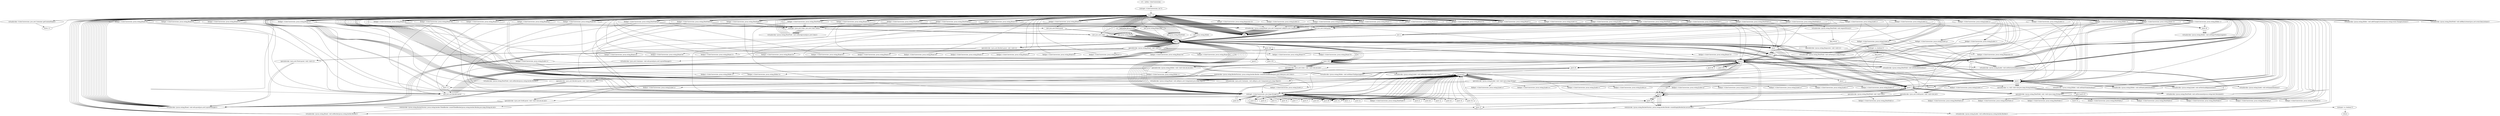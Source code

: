 digraph "" {
    "r0 := @this: ColorConversion"
    "staticget <ColorConversion: int Y>"
    "r0 := @this: ColorConversion"->"staticget <ColorConversion: int Y>";
    "load.r r0"
    "staticget <ColorConversion: int Y>"->"load.r r0";
    "virtualinvoke <ColorConversion: java.awt.Container getContentPane()>"
    "load.r r0"->"virtualinvoke <ColorConversion: java.awt.Container getContentPane()>";
    "store.r r1"
    "virtualinvoke <ColorConversion: java.awt.Container getContentPane()>"->"store.r r1";
    "store.r r1"->"load.r r0";
    "new javax.swing.JSlider"
    "load.r r0"->"new javax.swing.JSlider";
    "dup1.r"
    "new javax.swing.JSlider"->"dup1.r";
    "push 0"
    "dup1.r"->"push 0";
    "push 0"->"push 0";
    "push 255"
    "push 0"->"push 255";
    "push 255"->"push 0";
    "specialinvoke <javax.swing.JSlider: void <init>(int,int,int,int)>"
    "push 0"->"specialinvoke <javax.swing.JSlider: void <init>(int,int,int,int)>";
    "fieldput <ColorConversion: javax.swing.JSlider a>"
    "specialinvoke <javax.swing.JSlider: void <init>(int,int,int,int)>"->"fieldput <ColorConversion: javax.swing.JSlider a>";
    "fieldput <ColorConversion: javax.swing.JSlider a>"->"load.r r0";
    "fieldget <ColorConversion: javax.swing.JSlider a>"
    "load.r r0"->"fieldget <ColorConversion: javax.swing.JSlider a>";
    "push 1"
    "fieldget <ColorConversion: javax.swing.JSlider a>"->"push 1";
    "virtualinvoke <javax.swing.JSlider: void setPaintTicks(boolean)>"
    "push 1"->"virtualinvoke <javax.swing.JSlider: void setPaintTicks(boolean)>";
    "virtualinvoke <javax.swing.JSlider: void setPaintTicks(boolean)>"->"load.r r0";
    "load.r r0"->"fieldget <ColorConversion: javax.swing.JSlider a>";
    "fieldget <ColorConversion: javax.swing.JSlider a>"->"push 1";
    "virtualinvoke <javax.swing.JSlider: void setPaintLabels(boolean)>"
    "push 1"->"virtualinvoke <javax.swing.JSlider: void setPaintLabels(boolean)>";
    "virtualinvoke <javax.swing.JSlider: void setPaintLabels(boolean)>"->"load.r r0";
    "load.r r0"->"fieldget <ColorConversion: javax.swing.JSlider a>";
    "push 40"
    "fieldget <ColorConversion: javax.swing.JSlider a>"->"push 40";
    "virtualinvoke <javax.swing.JSlider: void setMajorTickSpacing(int)>"
    "push 40"->"virtualinvoke <javax.swing.JSlider: void setMajorTickSpacing(int)>";
    "virtualinvoke <javax.swing.JSlider: void setMajorTickSpacing(int)>"->"load.r r0";
    "load.r r0"->"fieldget <ColorConversion: javax.swing.JSlider a>";
    "push 20"
    "fieldget <ColorConversion: javax.swing.JSlider a>"->"push 20";
    "virtualinvoke <javax.swing.JSlider: void setMinorTickSpacing(int)>"
    "push 20"->"virtualinvoke <javax.swing.JSlider: void setMinorTickSpacing(int)>";
    "virtualinvoke <javax.swing.JSlider: void setMinorTickSpacing(int)>"->"load.r r0";
    "load.r r0"->"fieldget <ColorConversion: javax.swing.JSlider a>";
    "fieldget <ColorConversion: javax.swing.JSlider a>"->"load.r r0";
    "virtualinvoke <javax.swing.JSlider: void addChangeListener(javax.swing.event.ChangeListener)>"
    "load.r r0"->"virtualinvoke <javax.swing.JSlider: void addChangeListener(javax.swing.event.ChangeListener)>";
    "virtualinvoke <javax.swing.JSlider: void addChangeListener(javax.swing.event.ChangeListener)>"->"load.r r0";
    "load.r r0"->"new javax.swing.JSlider";
    "new javax.swing.JSlider"->"dup1.r";
    "dup1.r"->"push 0";
    "push 0"->"push 0";
    "push 0"->"push 255";
    "push 255"->"push 0";
    "push 0"->"specialinvoke <javax.swing.JSlider: void <init>(int,int,int,int)>";
    "fieldput <ColorConversion: javax.swing.JSlider b>"
    "specialinvoke <javax.swing.JSlider: void <init>(int,int,int,int)>"->"fieldput <ColorConversion: javax.swing.JSlider b>";
    "fieldput <ColorConversion: javax.swing.JSlider b>"->"load.r r0";
    "fieldget <ColorConversion: javax.swing.JSlider b>"
    "load.r r0"->"fieldget <ColorConversion: javax.swing.JSlider b>";
    "fieldget <ColorConversion: javax.swing.JSlider b>"->"push 1";
    "push 1"->"virtualinvoke <javax.swing.JSlider: void setPaintTicks(boolean)>";
    "virtualinvoke <javax.swing.JSlider: void setPaintTicks(boolean)>"->"load.r r0";
    "load.r r0"->"fieldget <ColorConversion: javax.swing.JSlider b>";
    "fieldget <ColorConversion: javax.swing.JSlider b>"->"push 1";
    "push 1"->"virtualinvoke <javax.swing.JSlider: void setPaintLabels(boolean)>";
    "virtualinvoke <javax.swing.JSlider: void setPaintLabels(boolean)>"->"load.r r0";
    "load.r r0"->"fieldget <ColorConversion: javax.swing.JSlider b>";
    "fieldget <ColorConversion: javax.swing.JSlider b>"->"push 40";
    "push 40"->"virtualinvoke <javax.swing.JSlider: void setMajorTickSpacing(int)>";
    "virtualinvoke <javax.swing.JSlider: void setMajorTickSpacing(int)>"->"load.r r0";
    "load.r r0"->"fieldget <ColorConversion: javax.swing.JSlider b>";
    "fieldget <ColorConversion: javax.swing.JSlider b>"->"push 20";
    "push 20"->"virtualinvoke <javax.swing.JSlider: void setMinorTickSpacing(int)>";
    "virtualinvoke <javax.swing.JSlider: void setMinorTickSpacing(int)>"->"load.r r0";
    "load.r r0"->"fieldget <ColorConversion: javax.swing.JSlider b>";
    "fieldget <ColorConversion: javax.swing.JSlider b>"->"load.r r0";
    "load.r r0"->"virtualinvoke <javax.swing.JSlider: void addChangeListener(javax.swing.event.ChangeListener)>";
    "virtualinvoke <javax.swing.JSlider: void addChangeListener(javax.swing.event.ChangeListener)>"->"load.r r0";
    "load.r r0"->"new javax.swing.JSlider";
    "new javax.swing.JSlider"->"dup1.r";
    "dup1.r"->"push 0";
    "push 0"->"push 0";
    "push 0"->"push 255";
    "push 255"->"push 0";
    "push 0"->"specialinvoke <javax.swing.JSlider: void <init>(int,int,int,int)>";
    "fieldput <ColorConversion: javax.swing.JSlider c>"
    "specialinvoke <javax.swing.JSlider: void <init>(int,int,int,int)>"->"fieldput <ColorConversion: javax.swing.JSlider c>";
    "fieldput <ColorConversion: javax.swing.JSlider c>"->"load.r r0";
    "fieldget <ColorConversion: javax.swing.JSlider c>"
    "load.r r0"->"fieldget <ColorConversion: javax.swing.JSlider c>";
    "fieldget <ColorConversion: javax.swing.JSlider c>"->"push 1";
    "push 1"->"virtualinvoke <javax.swing.JSlider: void setPaintTicks(boolean)>";
    "virtualinvoke <javax.swing.JSlider: void setPaintTicks(boolean)>"->"load.r r0";
    "load.r r0"->"fieldget <ColorConversion: javax.swing.JSlider c>";
    "fieldget <ColorConversion: javax.swing.JSlider c>"->"push 1";
    "push 1"->"virtualinvoke <javax.swing.JSlider: void setPaintLabels(boolean)>";
    "virtualinvoke <javax.swing.JSlider: void setPaintLabels(boolean)>"->"load.r r0";
    "load.r r0"->"fieldget <ColorConversion: javax.swing.JSlider c>";
    "fieldget <ColorConversion: javax.swing.JSlider c>"->"push 40";
    "push 40"->"virtualinvoke <javax.swing.JSlider: void setMajorTickSpacing(int)>";
    "virtualinvoke <javax.swing.JSlider: void setMajorTickSpacing(int)>"->"load.r r0";
    "load.r r0"->"fieldget <ColorConversion: javax.swing.JSlider c>";
    "fieldget <ColorConversion: javax.swing.JSlider c>"->"push 20";
    "push 20"->"virtualinvoke <javax.swing.JSlider: void setMinorTickSpacing(int)>";
    "virtualinvoke <javax.swing.JSlider: void setMinorTickSpacing(int)>"->"load.r r0";
    "load.r r0"->"fieldget <ColorConversion: javax.swing.JSlider c>";
    "fieldget <ColorConversion: javax.swing.JSlider c>"->"load.r r0";
    "load.r r0"->"virtualinvoke <javax.swing.JSlider: void addChangeListener(javax.swing.event.ChangeListener)>";
    "virtualinvoke <javax.swing.JSlider: void addChangeListener(javax.swing.event.ChangeListener)>"->"load.r r0";
    "new javax.swing.JPanel"
    "load.r r0"->"new javax.swing.JPanel";
    "new javax.swing.JPanel"->"dup1.r";
    "specialinvoke <javax.swing.JPanel: void <init>()>"
    "dup1.r"->"specialinvoke <javax.swing.JPanel: void <init>()>";
    "fieldput <ColorConversion: javax.swing.JPanel A>"
    "specialinvoke <javax.swing.JPanel: void <init>()>"->"fieldput <ColorConversion: javax.swing.JPanel A>";
    "fieldput <ColorConversion: javax.swing.JPanel A>"->"load.r r0";
    "fieldget <ColorConversion: javax.swing.JPanel A>"
    "load.r r0"->"fieldget <ColorConversion: javax.swing.JPanel A>";
    "new java.awt.FlowLayout"
    "fieldget <ColorConversion: javax.swing.JPanel A>"->"new java.awt.FlowLayout";
    "new java.awt.FlowLayout"->"dup1.r";
    "specialinvoke <java.awt.FlowLayout: void <init>()>"
    "dup1.r"->"specialinvoke <java.awt.FlowLayout: void <init>()>";
    "virtualinvoke <javax.swing.JPanel: void setLayout(java.awt.LayoutManager)>"
    "specialinvoke <java.awt.FlowLayout: void <init>()>"->"virtualinvoke <javax.swing.JPanel: void setLayout(java.awt.LayoutManager)>";
    "virtualinvoke <javax.swing.JPanel: void setLayout(java.awt.LayoutManager)>"->"load.r r0";
    "load.r r0"->"fieldget <ColorConversion: javax.swing.JPanel A>";
    "fieldget <ColorConversion: javax.swing.JPanel A>"->"load.r r0";
    "load.r r0"->"fieldget <ColorConversion: javax.swing.JSlider a>";
    "virtualinvoke <javax.swing.JPanel: java.awt.Component add(java.awt.Component)>"
    "fieldget <ColorConversion: javax.swing.JSlider a>"->"virtualinvoke <javax.swing.JPanel: java.awt.Component add(java.awt.Component)>";
    "pop"
    "virtualinvoke <javax.swing.JPanel: java.awt.Component add(java.awt.Component)>"->"pop";
    "pop"->"load.r r0";
    "load.r r0"->"fieldget <ColorConversion: javax.swing.JPanel A>";
    "fieldget <ColorConversion: javax.swing.JPanel A>"->"load.r r0";
    "load.r r0"->"fieldget <ColorConversion: javax.swing.JSlider b>";
    "fieldget <ColorConversion: javax.swing.JSlider b>"->"virtualinvoke <javax.swing.JPanel: java.awt.Component add(java.awt.Component)>";
    "virtualinvoke <javax.swing.JPanel: java.awt.Component add(java.awt.Component)>"->"pop";
    "pop"->"load.r r0";
    "load.r r0"->"fieldget <ColorConversion: javax.swing.JPanel A>";
    "fieldget <ColorConversion: javax.swing.JPanel A>"->"load.r r0";
    "load.r r0"->"fieldget <ColorConversion: javax.swing.JSlider c>";
    "fieldget <ColorConversion: javax.swing.JSlider c>"->"virtualinvoke <javax.swing.JPanel: java.awt.Component add(java.awt.Component)>";
    "virtualinvoke <javax.swing.JPanel: java.awt.Component add(java.awt.Component)>"->"pop";
    "pop"->"load.r r0";
    "new javax.swing.JLabel"
    "load.r r0"->"new javax.swing.JLabel";
    "new javax.swing.JLabel"->"dup1.r";
    "staticget <ColorConversion: java.lang.String[] Z>"
    "dup1.r"->"staticget <ColorConversion: java.lang.String[] Z>";
    "push 27"
    "staticget <ColorConversion: java.lang.String[] Z>"->"push 27";
    "arrayread.r"
    "push 27"->"arrayread.r";
    "specialinvoke <javax.swing.JLabel: void <init>(java.lang.String)>"
    "arrayread.r"->"specialinvoke <javax.swing.JLabel: void <init>(java.lang.String)>";
    "fieldput <ColorConversion: javax.swing.JLabel x>"
    "specialinvoke <javax.swing.JLabel: void <init>(java.lang.String)>"->"fieldput <ColorConversion: javax.swing.JLabel x>";
    "fieldput <ColorConversion: javax.swing.JLabel x>"->"load.r r0";
    "fieldget <ColorConversion: javax.swing.JLabel x>"
    "load.r r0"->"fieldget <ColorConversion: javax.swing.JLabel x>";
    "fieldget <ColorConversion: javax.swing.JLabel x>"->"push 1";
    "virtualinvoke <javax.swing.JLabel: void setVerticalAlignment(int)>"
    "push 1"->"virtualinvoke <javax.swing.JLabel: void setVerticalAlignment(int)>";
    "virtualinvoke <javax.swing.JLabel: void setVerticalAlignment(int)>"->"load.r r0";
    "load.r r0"->"new javax.swing.JLabel";
    "new javax.swing.JLabel"->"dup1.r";
    "dup1.r"->"staticget <ColorConversion: java.lang.String[] Z>";
    "push 31"
    "staticget <ColorConversion: java.lang.String[] Z>"->"push 31";
    "push 31"->"arrayread.r";
    "arrayread.r"->"specialinvoke <javax.swing.JLabel: void <init>(java.lang.String)>";
    "fieldput <ColorConversion: javax.swing.JLabel y>"
    "specialinvoke <javax.swing.JLabel: void <init>(java.lang.String)>"->"fieldput <ColorConversion: javax.swing.JLabel y>";
    "fieldput <ColorConversion: javax.swing.JLabel y>"->"load.r r0";
    "fieldget <ColorConversion: javax.swing.JLabel y>"
    "load.r r0"->"fieldget <ColorConversion: javax.swing.JLabel y>";
    "fieldget <ColorConversion: javax.swing.JLabel y>"->"push 1";
    "push 1"->"virtualinvoke <javax.swing.JLabel: void setVerticalAlignment(int)>";
    "virtualinvoke <javax.swing.JLabel: void setVerticalAlignment(int)>"->"load.r r0";
    "load.r r0"->"new javax.swing.JLabel";
    "new javax.swing.JLabel"->"dup1.r";
    "dup1.r"->"staticget <ColorConversion: java.lang.String[] Z>";
    "push 29"
    "staticget <ColorConversion: java.lang.String[] Z>"->"push 29";
    "push 29"->"arrayread.r";
    "arrayread.r"->"specialinvoke <javax.swing.JLabel: void <init>(java.lang.String)>";
    "fieldput <ColorConversion: javax.swing.JLabel z>"
    "specialinvoke <javax.swing.JLabel: void <init>(java.lang.String)>"->"fieldput <ColorConversion: javax.swing.JLabel z>";
    "fieldput <ColorConversion: javax.swing.JLabel z>"->"load.r r0";
    "fieldget <ColorConversion: javax.swing.JLabel z>"
    "load.r r0"->"fieldget <ColorConversion: javax.swing.JLabel z>";
    "fieldget <ColorConversion: javax.swing.JLabel z>"->"push 1";
    "push 1"->"virtualinvoke <javax.swing.JLabel: void setVerticalAlignment(int)>";
    "virtualinvoke <javax.swing.JLabel: void setVerticalAlignment(int)>"->"load.r r0";
    "load.r r0"->"new javax.swing.JPanel";
    "new javax.swing.JPanel"->"dup1.r";
    "dup1.r"->"specialinvoke <javax.swing.JPanel: void <init>()>";
    "fieldput <ColorConversion: javax.swing.JPanel B>"
    "specialinvoke <javax.swing.JPanel: void <init>()>"->"fieldput <ColorConversion: javax.swing.JPanel B>";
    "fieldput <ColorConversion: javax.swing.JPanel B>"->"load.r r0";
    "fieldget <ColorConversion: javax.swing.JPanel B>"
    "load.r r0"->"fieldget <ColorConversion: javax.swing.JPanel B>";
    "fieldget <ColorConversion: javax.swing.JPanel B>"->"push 0";
    "push 0"->"push 20";
    "push 20"->"push 0";
    "push 0"->"push 0";
    "staticinvoke <javax.swing.BorderFactory: javax.swing.border.Border createEmptyBorder(int,int,int,int)>"
    "push 0"->"staticinvoke <javax.swing.BorderFactory: javax.swing.border.Border createEmptyBorder(int,int,int,int)>";
    "virtualinvoke <javax.swing.JPanel: void setBorder(javax.swing.border.Border)>"
    "staticinvoke <javax.swing.BorderFactory: javax.swing.border.Border createEmptyBorder(int,int,int,int)>"->"virtualinvoke <javax.swing.JPanel: void setBorder(javax.swing.border.Border)>";
    "virtualinvoke <javax.swing.JPanel: void setBorder(javax.swing.border.Border)>"->"load.r r0";
    "load.r r0"->"fieldget <ColorConversion: javax.swing.JPanel B>";
    "new java.awt.GridLayout"
    "fieldget <ColorConversion: javax.swing.JPanel B>"->"new java.awt.GridLayout";
    "new java.awt.GridLayout"->"dup1.r";
    "push 3"
    "dup1.r"->"push 3";
    "push 3"->"push 1";
    "specialinvoke <java.awt.GridLayout: void <init>(int,int)>"
    "push 1"->"specialinvoke <java.awt.GridLayout: void <init>(int,int)>";
    "specialinvoke <java.awt.GridLayout: void <init>(int,int)>"->"virtualinvoke <javax.swing.JPanel: void setLayout(java.awt.LayoutManager)>";
    "virtualinvoke <javax.swing.JPanel: void setLayout(java.awt.LayoutManager)>"->"load.r r0";
    "load.r r0"->"fieldget <ColorConversion: javax.swing.JPanel B>";
    "fieldget <ColorConversion: javax.swing.JPanel B>"->"load.r r0";
    "load.r r0"->"fieldget <ColorConversion: javax.swing.JLabel x>";
    "fieldget <ColorConversion: javax.swing.JLabel x>"->"virtualinvoke <javax.swing.JPanel: java.awt.Component add(java.awt.Component)>";
    "virtualinvoke <javax.swing.JPanel: java.awt.Component add(java.awt.Component)>"->"pop";
    "pop"->"load.r r0";
    "load.r r0"->"fieldget <ColorConversion: javax.swing.JPanel B>";
    "fieldget <ColorConversion: javax.swing.JPanel B>"->"load.r r0";
    "load.r r0"->"fieldget <ColorConversion: javax.swing.JLabel y>";
    "fieldget <ColorConversion: javax.swing.JLabel y>"->"virtualinvoke <javax.swing.JPanel: java.awt.Component add(java.awt.Component)>";
    "virtualinvoke <javax.swing.JPanel: java.awt.Component add(java.awt.Component)>"->"pop";
    "pop"->"load.r r0";
    "load.r r0"->"fieldget <ColorConversion: javax.swing.JPanel B>";
    "fieldget <ColorConversion: javax.swing.JPanel B>"->"load.r r0";
    "load.r r0"->"fieldget <ColorConversion: javax.swing.JLabel z>";
    "fieldget <ColorConversion: javax.swing.JLabel z>"->"virtualinvoke <javax.swing.JPanel: java.awt.Component add(java.awt.Component)>";
    "virtualinvoke <javax.swing.JPanel: java.awt.Component add(java.awt.Component)>"->"pop";
    "pop"->"load.r r0";
    "load.r r0"->"new javax.swing.JLabel";
    "new javax.swing.JLabel"->"dup1.r";
    "dup1.r"->"staticget <ColorConversion: java.lang.String[] Z>";
    "push 16"
    "staticget <ColorConversion: java.lang.String[] Z>"->"push 16";
    "push 16"->"arrayread.r";
    "arrayread.r"->"specialinvoke <javax.swing.JLabel: void <init>(java.lang.String)>";
    "fieldput <ColorConversion: javax.swing.JLabel w>"
    "specialinvoke <javax.swing.JLabel: void <init>(java.lang.String)>"->"fieldput <ColorConversion: javax.swing.JLabel w>";
    "fieldput <ColorConversion: javax.swing.JLabel w>"->"load.r r0";
    "fieldget <ColorConversion: javax.swing.JLabel w>"
    "load.r r0"->"fieldget <ColorConversion: javax.swing.JLabel w>";
    "fieldget <ColorConversion: javax.swing.JLabel w>"->"push 0";
    "virtualinvoke <javax.swing.JLabel: void setHorizontalAlignment(int)>"
    "push 0"->"virtualinvoke <javax.swing.JLabel: void setHorizontalAlignment(int)>";
    "virtualinvoke <javax.swing.JLabel: void setHorizontalAlignment(int)>"->"load.r r0";
    "load.r r0"->"new javax.swing.JLabel";
    "new javax.swing.JLabel"->"dup1.r";
    "dup1.r"->"staticget <ColorConversion: java.lang.String[] Z>";
    "push 17"
    "staticget <ColorConversion: java.lang.String[] Z>"->"push 17";
    "push 17"->"arrayread.r";
    "arrayread.r"->"specialinvoke <javax.swing.JLabel: void <init>(java.lang.String)>";
    "fieldput <ColorConversion: javax.swing.JLabel v>"
    "specialinvoke <javax.swing.JLabel: void <init>(java.lang.String)>"->"fieldput <ColorConversion: javax.swing.JLabel v>";
    "fieldput <ColorConversion: javax.swing.JLabel v>"->"load.r r0";
    "fieldget <ColorConversion: javax.swing.JLabel v>"
    "load.r r0"->"fieldget <ColorConversion: javax.swing.JLabel v>";
    "fieldget <ColorConversion: javax.swing.JLabel v>"->"push 0";
    "push 0"->"virtualinvoke <javax.swing.JLabel: void setHorizontalAlignment(int)>";
    "virtualinvoke <javax.swing.JLabel: void setHorizontalAlignment(int)>"->"load.r r0";
    "new javax.swing.JTextField"
    "load.r r0"->"new javax.swing.JTextField";
    "new javax.swing.JTextField"->"dup1.r";
    "dup1.r"->"push 3";
    "specialinvoke <javax.swing.JTextField: void <init>(int)>"
    "push 3"->"specialinvoke <javax.swing.JTextField: void <init>(int)>";
    "fieldput <ColorConversion: javax.swing.JTextField l>"
    "specialinvoke <javax.swing.JTextField: void <init>(int)>"->"fieldput <ColorConversion: javax.swing.JTextField l>";
    "fieldput <ColorConversion: javax.swing.JTextField l>"->"load.r r0";
    "fieldget <ColorConversion: javax.swing.JTextField l>"
    "load.r r0"->"fieldget <ColorConversion: javax.swing.JTextField l>";
    "new a"
    "fieldget <ColorConversion: javax.swing.JTextField l>"->"new a";
    "new a"->"dup1.r";
    "dup1.r"->"push 3";
    "push 3"->"staticget <ColorConversion: java.lang.String[] Z>";
    "push 15"
    "staticget <ColorConversion: java.lang.String[] Z>"->"push 15";
    "push 15"->"arrayread.r";
    "arrayread.r"->"push 1";
    "specialinvoke <a: void <init>(int,java.lang.String,boolean)>"
    "push 1"->"specialinvoke <a: void <init>(int,java.lang.String,boolean)>";
    "virtualinvoke <javax.swing.JTextField: void setDocument(javax.swing.text.Document)>"
    "specialinvoke <a: void <init>(int,java.lang.String,boolean)>"->"virtualinvoke <javax.swing.JTextField: void setDocument(javax.swing.text.Document)>";
    "virtualinvoke <javax.swing.JTextField: void setDocument(javax.swing.text.Document)>"->"load.r r0";
    "load.r r0"->"fieldget <ColorConversion: javax.swing.JTextField l>";
    "push \"\""
    "fieldget <ColorConversion: javax.swing.JTextField l>"->"push \"\"";
    "virtualinvoke <javax.swing.JTextField: void setText(java.lang.String)>"
    "push \"\""->"virtualinvoke <javax.swing.JTextField: void setText(java.lang.String)>";
    "virtualinvoke <javax.swing.JTextField: void setText(java.lang.String)>"->"load.r r0";
    "load.r r0"->"fieldget <ColorConversion: javax.swing.JTextField l>";
    "fieldget <ColorConversion: javax.swing.JTextField l>"->"load.r r0";
    "virtualinvoke <javax.swing.JTextField: void addKeyListener(java.awt.event.KeyListener)>"
    "load.r r0"->"virtualinvoke <javax.swing.JTextField: void addKeyListener(java.awt.event.KeyListener)>";
    "virtualinvoke <javax.swing.JTextField: void addKeyListener(java.awt.event.KeyListener)>"->"load.r r0";
    "load.r r0"->"new javax.swing.JTextField";
    "new javax.swing.JTextField"->"dup1.r";
    "dup1.r"->"push \"\"";
    "push \"\""->"push 3";
    "specialinvoke <javax.swing.JTextField: void <init>(java.lang.String,int)>"
    "push 3"->"specialinvoke <javax.swing.JTextField: void <init>(java.lang.String,int)>";
    "fieldput <ColorConversion: javax.swing.JTextField m>"
    "specialinvoke <javax.swing.JTextField: void <init>(java.lang.String,int)>"->"fieldput <ColorConversion: javax.swing.JTextField m>";
    "fieldput <ColorConversion: javax.swing.JTextField m>"->"load.r r0";
    "fieldget <ColorConversion: javax.swing.JTextField m>"
    "load.r r0"->"fieldget <ColorConversion: javax.swing.JTextField m>";
    "fieldget <ColorConversion: javax.swing.JTextField m>"->"new a";
    "new a"->"dup1.r";
    "dup1.r"->"push 3";
    "push 3"->"staticget <ColorConversion: java.lang.String[] Z>";
    "staticget <ColorConversion: java.lang.String[] Z>"->"push 15";
    "push 15"->"arrayread.r";
    "arrayread.r"->"push 1";
    "push 1"->"specialinvoke <a: void <init>(int,java.lang.String,boolean)>";
    "specialinvoke <a: void <init>(int,java.lang.String,boolean)>"->"virtualinvoke <javax.swing.JTextField: void setDocument(javax.swing.text.Document)>";
    "virtualinvoke <javax.swing.JTextField: void setDocument(javax.swing.text.Document)>"->"load.r r0";
    "load.r r0"->"fieldget <ColorConversion: javax.swing.JTextField m>";
    "fieldget <ColorConversion: javax.swing.JTextField m>"->"push \"\"";
    "push \"\""->"virtualinvoke <javax.swing.JTextField: void setText(java.lang.String)>";
    "virtualinvoke <javax.swing.JTextField: void setText(java.lang.String)>"->"load.r r0";
    "load.r r0"->"fieldget <ColorConversion: javax.swing.JTextField m>";
    "fieldget <ColorConversion: javax.swing.JTextField m>"->"load.r r0";
    "load.r r0"->"virtualinvoke <javax.swing.JTextField: void addKeyListener(java.awt.event.KeyListener)>";
    "virtualinvoke <javax.swing.JTextField: void addKeyListener(java.awt.event.KeyListener)>"->"load.r r0";
    "load.r r0"->"new javax.swing.JTextField";
    "new javax.swing.JTextField"->"dup1.r";
    "dup1.r"->"push \"\"";
    "push \"\""->"push 3";
    "push 3"->"specialinvoke <javax.swing.JTextField: void <init>(java.lang.String,int)>";
    "fieldput <ColorConversion: javax.swing.JTextField n>"
    "specialinvoke <javax.swing.JTextField: void <init>(java.lang.String,int)>"->"fieldput <ColorConversion: javax.swing.JTextField n>";
    "fieldput <ColorConversion: javax.swing.JTextField n>"->"load.r r0";
    "fieldget <ColorConversion: javax.swing.JTextField n>"
    "load.r r0"->"fieldget <ColorConversion: javax.swing.JTextField n>";
    "fieldget <ColorConversion: javax.swing.JTextField n>"->"new a";
    "new a"->"dup1.r";
    "dup1.r"->"push 3";
    "push 3"->"staticget <ColorConversion: java.lang.String[] Z>";
    "staticget <ColorConversion: java.lang.String[] Z>"->"push 15";
    "push 15"->"arrayread.r";
    "arrayread.r"->"push 1";
    "push 1"->"specialinvoke <a: void <init>(int,java.lang.String,boolean)>";
    "specialinvoke <a: void <init>(int,java.lang.String,boolean)>"->"virtualinvoke <javax.swing.JTextField: void setDocument(javax.swing.text.Document)>";
    "virtualinvoke <javax.swing.JTextField: void setDocument(javax.swing.text.Document)>"->"load.r r0";
    "load.r r0"->"fieldget <ColorConversion: javax.swing.JTextField n>";
    "fieldget <ColorConversion: javax.swing.JTextField n>"->"push \"\"";
    "push \"\""->"virtualinvoke <javax.swing.JTextField: void setText(java.lang.String)>";
    "virtualinvoke <javax.swing.JTextField: void setText(java.lang.String)>"->"load.r r0";
    "load.r r0"->"fieldget <ColorConversion: javax.swing.JTextField n>";
    "fieldget <ColorConversion: javax.swing.JTextField n>"->"load.r r0";
    "load.r r0"->"virtualinvoke <javax.swing.JTextField: void addKeyListener(java.awt.event.KeyListener)>";
    "virtualinvoke <javax.swing.JTextField: void addKeyListener(java.awt.event.KeyListener)>"->"load.r r0";
    "load.r r0"->"new javax.swing.JPanel";
    "new javax.swing.JPanel"->"dup1.r";
    "dup1.r"->"specialinvoke <javax.swing.JPanel: void <init>()>";
    "fieldput <ColorConversion: javax.swing.JPanel C>"
    "specialinvoke <javax.swing.JPanel: void <init>()>"->"fieldput <ColorConversion: javax.swing.JPanel C>";
    "fieldput <ColorConversion: javax.swing.JPanel C>"->"load.r r0";
    "fieldget <ColorConversion: javax.swing.JPanel C>"
    "load.r r0"->"fieldget <ColorConversion: javax.swing.JPanel C>";
    "fieldget <ColorConversion: javax.swing.JPanel C>"->"new java.awt.GridLayout";
    "new java.awt.GridLayout"->"dup1.r";
    "push 4"
    "dup1.r"->"push 4";
    "push 4"->"push 1";
    "push 1"->"push 0";
    "push 0"->"push 20";
    "specialinvoke <java.awt.GridLayout: void <init>(int,int,int,int)>"
    "push 20"->"specialinvoke <java.awt.GridLayout: void <init>(int,int,int,int)>";
    "specialinvoke <java.awt.GridLayout: void <init>(int,int,int,int)>"->"virtualinvoke <javax.swing.JPanel: void setLayout(java.awt.LayoutManager)>";
    "virtualinvoke <javax.swing.JPanel: void setLayout(java.awt.LayoutManager)>"->"load.r r0";
    "load.r r0"->"fieldget <ColorConversion: javax.swing.JPanel C>";
    "fieldget <ColorConversion: javax.swing.JPanel C>"->"load.r r0";
    "load.r r0"->"fieldget <ColorConversion: javax.swing.JLabel w>";
    "fieldget <ColorConversion: javax.swing.JLabel w>"->"virtualinvoke <javax.swing.JPanel: java.awt.Component add(java.awt.Component)>";
    "virtualinvoke <javax.swing.JPanel: java.awt.Component add(java.awt.Component)>"->"pop";
    "pop"->"load.r r0";
    "load.r r0"->"fieldget <ColorConversion: javax.swing.JPanel C>";
    "fieldget <ColorConversion: javax.swing.JPanel C>"->"load.r r0";
    "load.r r0"->"fieldget <ColorConversion: javax.swing.JTextField l>";
    "fieldget <ColorConversion: javax.swing.JTextField l>"->"virtualinvoke <javax.swing.JPanel: java.awt.Component add(java.awt.Component)>";
    "virtualinvoke <javax.swing.JPanel: java.awt.Component add(java.awt.Component)>"->"pop";
    "pop"->"load.r r0";
    "load.r r0"->"fieldget <ColorConversion: javax.swing.JPanel C>";
    "fieldget <ColorConversion: javax.swing.JPanel C>"->"load.r r0";
    "load.r r0"->"fieldget <ColorConversion: javax.swing.JTextField m>";
    "fieldget <ColorConversion: javax.swing.JTextField m>"->"virtualinvoke <javax.swing.JPanel: java.awt.Component add(java.awt.Component)>";
    "virtualinvoke <javax.swing.JPanel: java.awt.Component add(java.awt.Component)>"->"pop";
    "pop"->"load.r r0";
    "load.r r0"->"fieldget <ColorConversion: javax.swing.JPanel C>";
    "fieldget <ColorConversion: javax.swing.JPanel C>"->"load.r r0";
    "load.r r0"->"fieldget <ColorConversion: javax.swing.JTextField n>";
    "fieldget <ColorConversion: javax.swing.JTextField n>"->"virtualinvoke <javax.swing.JPanel: java.awt.Component add(java.awt.Component)>";
    "virtualinvoke <javax.swing.JPanel: java.awt.Component add(java.awt.Component)>"->"pop";
    "pop"->"load.r r0";
    "load.r r0"->"new javax.swing.JTextField";
    "new javax.swing.JTextField"->"dup1.r";
    "dup1.r"->"push \"\"";
    "push 2"
    "push \"\""->"push 2";
    "push 2"->"specialinvoke <javax.swing.JTextField: void <init>(java.lang.String,int)>";
    "fieldput <ColorConversion: javax.swing.JTextField i>"
    "specialinvoke <javax.swing.JTextField: void <init>(java.lang.String,int)>"->"fieldput <ColorConversion: javax.swing.JTextField i>";
    "fieldput <ColorConversion: javax.swing.JTextField i>"->"load.r r0";
    "fieldget <ColorConversion: javax.swing.JTextField i>"
    "load.r r0"->"fieldget <ColorConversion: javax.swing.JTextField i>";
    "staticget <java.awt.Color: java.awt.Color white>"
    "fieldget <ColorConversion: javax.swing.JTextField i>"->"staticget <java.awt.Color: java.awt.Color white>";
    "virtualinvoke <javax.swing.JTextField: void setBackground(java.awt.Color)>"
    "staticget <java.awt.Color: java.awt.Color white>"->"virtualinvoke <javax.swing.JTextField: void setBackground(java.awt.Color)>";
    "virtualinvoke <javax.swing.JTextField: void setBackground(java.awt.Color)>"->"load.r r0";
    "load.r r0"->"fieldget <ColorConversion: javax.swing.JTextField i>";
    "fieldget <ColorConversion: javax.swing.JTextField i>"->"staticget <java.awt.Color: java.awt.Color white>";
    "new java.awt.Color"
    "staticget <java.awt.Color: java.awt.Color white>"->"new java.awt.Color";
    "new java.awt.Color"->"dup1.r";
    "push 104"
    "dup1.r"->"push 104";
    "push 104"->"push 104";
    "push 104"->"push 104";
    "specialinvoke <java.awt.Color: void <init>(int,int,int)>"
    "push 104"->"specialinvoke <java.awt.Color: void <init>(int,int,int)>";
    "staticinvoke <javax.swing.BorderFactory: javax.swing.border.Border createEtchedBorder(java.awt.Color,java.awt.Color)>"
    "specialinvoke <java.awt.Color: void <init>(int,int,int)>"->"staticinvoke <javax.swing.BorderFactory: javax.swing.border.Border createEtchedBorder(java.awt.Color,java.awt.Color)>";
    "virtualinvoke <javax.swing.JTextField: void setBorder(javax.swing.border.Border)>"
    "staticinvoke <javax.swing.BorderFactory: javax.swing.border.Border createEtchedBorder(java.awt.Color,java.awt.Color)>"->"virtualinvoke <javax.swing.JTextField: void setBorder(javax.swing.border.Border)>";
    "virtualinvoke <javax.swing.JTextField: void setBorder(javax.swing.border.Border)>"->"load.r r0";
    "load.r r0"->"fieldget <ColorConversion: javax.swing.JTextField i>";
    "fieldget <ColorConversion: javax.swing.JTextField i>"->"push 0";
    "virtualinvoke <javax.swing.JTextField: void setEditable(boolean)>"
    "push 0"->"virtualinvoke <javax.swing.JTextField: void setEditable(boolean)>";
    "virtualinvoke <javax.swing.JTextField: void setEditable(boolean)>"->"load.r r0";
    "load.r r0"->"new javax.swing.JTextField";
    "new javax.swing.JTextField"->"dup1.r";
    "dup1.r"->"push \"\"";
    "push \"\""->"push 2";
    "push 2"->"specialinvoke <javax.swing.JTextField: void <init>(java.lang.String,int)>";
    "fieldput <ColorConversion: javax.swing.JTextField j>"
    "specialinvoke <javax.swing.JTextField: void <init>(java.lang.String,int)>"->"fieldput <ColorConversion: javax.swing.JTextField j>";
    "fieldput <ColorConversion: javax.swing.JTextField j>"->"load.r r0";
    "fieldget <ColorConversion: javax.swing.JTextField j>"
    "load.r r0"->"fieldget <ColorConversion: javax.swing.JTextField j>";
    "fieldget <ColorConversion: javax.swing.JTextField j>"->"staticget <java.awt.Color: java.awt.Color white>";
    "staticget <java.awt.Color: java.awt.Color white>"->"virtualinvoke <javax.swing.JTextField: void setBackground(java.awt.Color)>";
    "virtualinvoke <javax.swing.JTextField: void setBackground(java.awt.Color)>"->"load.r r0";
    "load.r r0"->"fieldget <ColorConversion: javax.swing.JTextField j>";
    "fieldget <ColorConversion: javax.swing.JTextField j>"->"staticget <java.awt.Color: java.awt.Color white>";
    "staticget <java.awt.Color: java.awt.Color white>"->"new java.awt.Color";
    "new java.awt.Color"->"dup1.r";
    "dup1.r"->"push 104";
    "push 104"->"push 104";
    "push 104"->"push 104";
    "push 104"->"specialinvoke <java.awt.Color: void <init>(int,int,int)>";
    "specialinvoke <java.awt.Color: void <init>(int,int,int)>"->"staticinvoke <javax.swing.BorderFactory: javax.swing.border.Border createEtchedBorder(java.awt.Color,java.awt.Color)>";
    "staticinvoke <javax.swing.BorderFactory: javax.swing.border.Border createEtchedBorder(java.awt.Color,java.awt.Color)>"->"virtualinvoke <javax.swing.JTextField: void setBorder(javax.swing.border.Border)>";
    "virtualinvoke <javax.swing.JTextField: void setBorder(javax.swing.border.Border)>"->"load.r r0";
    "load.r r0"->"fieldget <ColorConversion: javax.swing.JTextField j>";
    "fieldget <ColorConversion: javax.swing.JTextField j>"->"push 0";
    "push 0"->"virtualinvoke <javax.swing.JTextField: void setEditable(boolean)>";
    "virtualinvoke <javax.swing.JTextField: void setEditable(boolean)>"->"load.r r0";
    "load.r r0"->"new javax.swing.JTextField";
    "new javax.swing.JTextField"->"dup1.r";
    "dup1.r"->"push \"\"";
    "push \"\""->"push 2";
    "push 2"->"specialinvoke <javax.swing.JTextField: void <init>(java.lang.String,int)>";
    "fieldput <ColorConversion: javax.swing.JTextField k>"
    "specialinvoke <javax.swing.JTextField: void <init>(java.lang.String,int)>"->"fieldput <ColorConversion: javax.swing.JTextField k>";
    "fieldput <ColorConversion: javax.swing.JTextField k>"->"load.r r0";
    "fieldget <ColorConversion: javax.swing.JTextField k>"
    "load.r r0"->"fieldget <ColorConversion: javax.swing.JTextField k>";
    "fieldget <ColorConversion: javax.swing.JTextField k>"->"staticget <java.awt.Color: java.awt.Color white>";
    "staticget <java.awt.Color: java.awt.Color white>"->"virtualinvoke <javax.swing.JTextField: void setBackground(java.awt.Color)>";
    "virtualinvoke <javax.swing.JTextField: void setBackground(java.awt.Color)>"->"load.r r0";
    "load.r r0"->"fieldget <ColorConversion: javax.swing.JTextField k>";
    "fieldget <ColorConversion: javax.swing.JTextField k>"->"staticget <java.awt.Color: java.awt.Color white>";
    "staticget <java.awt.Color: java.awt.Color white>"->"new java.awt.Color";
    "new java.awt.Color"->"dup1.r";
    "dup1.r"->"push 104";
    "push 104"->"push 104";
    "push 104"->"push 104";
    "push 104"->"specialinvoke <java.awt.Color: void <init>(int,int,int)>";
    "specialinvoke <java.awt.Color: void <init>(int,int,int)>"->"staticinvoke <javax.swing.BorderFactory: javax.swing.border.Border createEtchedBorder(java.awt.Color,java.awt.Color)>";
    "staticinvoke <javax.swing.BorderFactory: javax.swing.border.Border createEtchedBorder(java.awt.Color,java.awt.Color)>"->"virtualinvoke <javax.swing.JTextField: void setBorder(javax.swing.border.Border)>";
    "virtualinvoke <javax.swing.JTextField: void setBorder(javax.swing.border.Border)>"->"load.r r0";
    "load.r r0"->"fieldget <ColorConversion: javax.swing.JTextField k>";
    "fieldget <ColorConversion: javax.swing.JTextField k>"->"push 0";
    "push 0"->"virtualinvoke <javax.swing.JTextField: void setEditable(boolean)>";
    "virtualinvoke <javax.swing.JTextField: void setEditable(boolean)>"->"load.r r0";
    "load.r r0"->"new javax.swing.JPanel";
    "new javax.swing.JPanel"->"dup1.r";
    "dup1.r"->"specialinvoke <javax.swing.JPanel: void <init>()>";
    "fieldput <ColorConversion: javax.swing.JPanel D>"
    "specialinvoke <javax.swing.JPanel: void <init>()>"->"fieldput <ColorConversion: javax.swing.JPanel D>";
    "fieldput <ColorConversion: javax.swing.JPanel D>"->"load.r r0";
    "fieldget <ColorConversion: javax.swing.JPanel D>"
    "load.r r0"->"fieldget <ColorConversion: javax.swing.JPanel D>";
    "fieldget <ColorConversion: javax.swing.JPanel D>"->"new java.awt.GridLayout";
    "new java.awt.GridLayout"->"dup1.r";
    "dup1.r"->"push 4";
    "push 4"->"push 1";
    "push 1"->"push 0";
    "push 0"->"push 20";
    "push 20"->"specialinvoke <java.awt.GridLayout: void <init>(int,int,int,int)>";
    "specialinvoke <java.awt.GridLayout: void <init>(int,int,int,int)>"->"virtualinvoke <javax.swing.JPanel: void setLayout(java.awt.LayoutManager)>";
    "virtualinvoke <javax.swing.JPanel: void setLayout(java.awt.LayoutManager)>"->"load.r r0";
    "load.r r0"->"fieldget <ColorConversion: javax.swing.JPanel D>";
    "fieldget <ColorConversion: javax.swing.JPanel D>"->"load.r r0";
    "load.r r0"->"fieldget <ColorConversion: javax.swing.JLabel v>";
    "fieldget <ColorConversion: javax.swing.JLabel v>"->"virtualinvoke <javax.swing.JPanel: java.awt.Component add(java.awt.Component)>";
    "virtualinvoke <javax.swing.JPanel: java.awt.Component add(java.awt.Component)>"->"pop";
    "pop"->"load.r r0";
    "load.r r0"->"fieldget <ColorConversion: javax.swing.JPanel D>";
    "fieldget <ColorConversion: javax.swing.JPanel D>"->"load.r r0";
    "load.r r0"->"fieldget <ColorConversion: javax.swing.JTextField i>";
    "fieldget <ColorConversion: javax.swing.JTextField i>"->"virtualinvoke <javax.swing.JPanel: java.awt.Component add(java.awt.Component)>";
    "virtualinvoke <javax.swing.JPanel: java.awt.Component add(java.awt.Component)>"->"pop";
    "pop"->"load.r r0";
    "load.r r0"->"fieldget <ColorConversion: javax.swing.JPanel D>";
    "fieldget <ColorConversion: javax.swing.JPanel D>"->"load.r r0";
    "load.r r0"->"fieldget <ColorConversion: javax.swing.JTextField j>";
    "fieldget <ColorConversion: javax.swing.JTextField j>"->"virtualinvoke <javax.swing.JPanel: java.awt.Component add(java.awt.Component)>";
    "virtualinvoke <javax.swing.JPanel: java.awt.Component add(java.awt.Component)>"->"pop";
    "pop"->"load.r r0";
    "load.r r0"->"fieldget <ColorConversion: javax.swing.JPanel D>";
    "fieldget <ColorConversion: javax.swing.JPanel D>"->"load.r r0";
    "load.r r0"->"fieldget <ColorConversion: javax.swing.JTextField k>";
    "fieldget <ColorConversion: javax.swing.JTextField k>"->"virtualinvoke <javax.swing.JPanel: java.awt.Component add(java.awt.Component)>";
    "virtualinvoke <javax.swing.JPanel: java.awt.Component add(java.awt.Component)>"->"pop";
    "pop"->"load.r r0";
    "load.r r0"->"new javax.swing.JPanel";
    "new javax.swing.JPanel"->"dup1.r";
    "dup1.r"->"specialinvoke <javax.swing.JPanel: void <init>()>";
    "fieldput <ColorConversion: javax.swing.JPanel E>"
    "specialinvoke <javax.swing.JPanel: void <init>()>"->"fieldput <ColorConversion: javax.swing.JPanel E>";
    "fieldput <ColorConversion: javax.swing.JPanel E>"->"load.r r0";
    "fieldget <ColorConversion: javax.swing.JPanel E>"
    "load.r r0"->"fieldget <ColorConversion: javax.swing.JPanel E>";
    "push 5"
    "fieldget <ColorConversion: javax.swing.JPanel E>"->"push 5";
    "push 5"->"push 0";
    "push 65"
    "push 0"->"push 65";
    "push 65"->"push 0";
    "push 0"->"staticinvoke <javax.swing.BorderFactory: javax.swing.border.Border createEmptyBorder(int,int,int,int)>";
    "staticinvoke <javax.swing.BorderFactory: javax.swing.border.Border createEmptyBorder(int,int,int,int)>"->"virtualinvoke <javax.swing.JPanel: void setBorder(javax.swing.border.Border)>";
    "virtualinvoke <javax.swing.JPanel: void setBorder(javax.swing.border.Border)>"->"load.r r0";
    "load.r r0"->"fieldget <ColorConversion: javax.swing.JPanel E>";
    "fieldget <ColorConversion: javax.swing.JPanel E>"->"new java.awt.FlowLayout";
    "new java.awt.FlowLayout"->"dup1.r";
    "dup1.r"->"specialinvoke <java.awt.FlowLayout: void <init>()>";
    "specialinvoke <java.awt.FlowLayout: void <init>()>"->"virtualinvoke <javax.swing.JPanel: void setLayout(java.awt.LayoutManager)>";
    "virtualinvoke <javax.swing.JPanel: void setLayout(java.awt.LayoutManager)>"->"load.r r0";
    "load.r r0"->"fieldget <ColorConversion: javax.swing.JPanel E>";
    "fieldget <ColorConversion: javax.swing.JPanel E>"->"load.r r0";
    "load.r r0"->"fieldget <ColorConversion: javax.swing.JPanel C>";
    "fieldget <ColorConversion: javax.swing.JPanel C>"->"virtualinvoke <javax.swing.JPanel: java.awt.Component add(java.awt.Component)>";
    "virtualinvoke <javax.swing.JPanel: java.awt.Component add(java.awt.Component)>"->"pop";
    "pop"->"load.r r0";
    "load.r r0"->"fieldget <ColorConversion: javax.swing.JPanel E>";
    "fieldget <ColorConversion: javax.swing.JPanel E>"->"load.r r0";
    "load.r r0"->"fieldget <ColorConversion: javax.swing.JPanel D>";
    "fieldget <ColorConversion: javax.swing.JPanel D>"->"virtualinvoke <javax.swing.JPanel: java.awt.Component add(java.awt.Component)>";
    "virtualinvoke <javax.swing.JPanel: java.awt.Component add(java.awt.Component)>"->"pop";
    "pop"->"load.r r0";
    "load.r r0"->"new javax.swing.JPanel";
    "new javax.swing.JPanel"->"dup1.r";
    "dup1.r"->"specialinvoke <javax.swing.JPanel: void <init>()>";
    "fieldput <ColorConversion: javax.swing.JPanel F>"
    "specialinvoke <javax.swing.JPanel: void <init>()>"->"fieldput <ColorConversion: javax.swing.JPanel F>";
    "fieldput <ColorConversion: javax.swing.JPanel F>"->"load.r r0";
    "fieldget <ColorConversion: javax.swing.JPanel F>"
    "load.r r0"->"fieldget <ColorConversion: javax.swing.JPanel F>";
    "new java.awt.BorderLayout"
    "fieldget <ColorConversion: javax.swing.JPanel F>"->"new java.awt.BorderLayout";
    "new java.awt.BorderLayout"->"dup1.r";
    "specialinvoke <java.awt.BorderLayout: void <init>()>"
    "dup1.r"->"specialinvoke <java.awt.BorderLayout: void <init>()>";
    "specialinvoke <java.awt.BorderLayout: void <init>()>"->"virtualinvoke <javax.swing.JPanel: void setLayout(java.awt.LayoutManager)>";
    "virtualinvoke <javax.swing.JPanel: void setLayout(java.awt.LayoutManager)>"->"load.r r0";
    "load.r r0"->"fieldget <ColorConversion: javax.swing.JPanel F>";
    "fieldget <ColorConversion: javax.swing.JPanel F>"->"load.r r0";
    "load.r r0"->"fieldget <ColorConversion: javax.swing.JPanel B>";
    "fieldget <ColorConversion: javax.swing.JPanel B>"->"staticget <ColorConversion: java.lang.String[] Z>";
    "push 26"
    "staticget <ColorConversion: java.lang.String[] Z>"->"push 26";
    "push 26"->"arrayread.r";
    "virtualinvoke <javax.swing.JPanel: void add(java.awt.Component,java.lang.Object)>"
    "arrayread.r"->"virtualinvoke <javax.swing.JPanel: void add(java.awt.Component,java.lang.Object)>";
    "virtualinvoke <javax.swing.JPanel: void add(java.awt.Component,java.lang.Object)>"->"load.r r0";
    "load.r r0"->"fieldget <ColorConversion: javax.swing.JPanel F>";
    "fieldget <ColorConversion: javax.swing.JPanel F>"->"load.r r0";
    "load.r r0"->"fieldget <ColorConversion: javax.swing.JPanel A>";
    "fieldget <ColorConversion: javax.swing.JPanel A>"->"staticget <ColorConversion: java.lang.String[] Z>";
    "push 30"
    "staticget <ColorConversion: java.lang.String[] Z>"->"push 30";
    "push 30"->"arrayread.r";
    "arrayread.r"->"virtualinvoke <javax.swing.JPanel: void add(java.awt.Component,java.lang.Object)>";
    "virtualinvoke <javax.swing.JPanel: void add(java.awt.Component,java.lang.Object)>"->"load.r r0";
    "load.r r0"->"new javax.swing.JLabel";
    "new javax.swing.JLabel"->"dup1.r";
    "dup1.r"->"staticget <ColorConversion: java.lang.String[] Z>";
    "push 13"
    "staticget <ColorConversion: java.lang.String[] Z>"->"push 13";
    "push 13"->"arrayread.r";
    "arrayread.r"->"specialinvoke <javax.swing.JLabel: void <init>(java.lang.String)>";
    "fieldput <ColorConversion: javax.swing.JLabel p>"
    "specialinvoke <javax.swing.JLabel: void <init>(java.lang.String)>"->"fieldput <ColorConversion: javax.swing.JLabel p>";
    "fieldput <ColorConversion: javax.swing.JLabel p>"->"load.r r0";
    "fieldget <ColorConversion: javax.swing.JLabel p>"
    "load.r r0"->"fieldget <ColorConversion: javax.swing.JLabel p>";
    "fieldget <ColorConversion: javax.swing.JLabel p>"->"push 4";
    "push 4"->"virtualinvoke <javax.swing.JLabel: void setHorizontalAlignment(int)>";
    "virtualinvoke <javax.swing.JLabel: void setHorizontalAlignment(int)>"->"load.r r0";
    "load.r r0"->"new javax.swing.JTextField";
    "new javax.swing.JTextField"->"dup1.r";
    "dup1.r"->"push \"\"";
    "push \"\""->"push 3";
    "push 3"->"specialinvoke <javax.swing.JTextField: void <init>(java.lang.String,int)>";
    "fieldput <ColorConversion: javax.swing.JTextField f>"
    "specialinvoke <javax.swing.JTextField: void <init>(java.lang.String,int)>"->"fieldput <ColorConversion: javax.swing.JTextField f>";
    "fieldput <ColorConversion: javax.swing.JTextField f>"->"load.r r0";
    "fieldget <ColorConversion: javax.swing.JTextField f>"
    "load.r r0"->"fieldget <ColorConversion: javax.swing.JTextField f>";
    "fieldget <ColorConversion: javax.swing.JTextField f>"->"staticget <java.awt.Color: java.awt.Color white>";
    "staticget <java.awt.Color: java.awt.Color white>"->"virtualinvoke <javax.swing.JTextField: void setBackground(java.awt.Color)>";
    "virtualinvoke <javax.swing.JTextField: void setBackground(java.awt.Color)>"->"load.r r0";
    "load.r r0"->"fieldget <ColorConversion: javax.swing.JTextField f>";
    "fieldget <ColorConversion: javax.swing.JTextField f>"->"staticget <java.awt.Color: java.awt.Color white>";
    "staticget <java.awt.Color: java.awt.Color white>"->"new java.awt.Color";
    "new java.awt.Color"->"dup1.r";
    "dup1.r"->"push 104";
    "push 104"->"push 104";
    "push 104"->"push 104";
    "push 104"->"specialinvoke <java.awt.Color: void <init>(int,int,int)>";
    "specialinvoke <java.awt.Color: void <init>(int,int,int)>"->"staticinvoke <javax.swing.BorderFactory: javax.swing.border.Border createEtchedBorder(java.awt.Color,java.awt.Color)>";
    "staticinvoke <javax.swing.BorderFactory: javax.swing.border.Border createEtchedBorder(java.awt.Color,java.awt.Color)>"->"virtualinvoke <javax.swing.JTextField: void setBorder(javax.swing.border.Border)>";
    "virtualinvoke <javax.swing.JTextField: void setBorder(javax.swing.border.Border)>"->"load.r r0";
    "load.r r0"->"fieldget <ColorConversion: javax.swing.JTextField f>";
    "fieldget <ColorConversion: javax.swing.JTextField f>"->"push 0";
    "push 0"->"virtualinvoke <javax.swing.JTextField: void setEditable(boolean)>";
    "virtualinvoke <javax.swing.JTextField: void setEditable(boolean)>"->"load.r r0";
    "load.r r0"->"new javax.swing.JPanel";
    "new javax.swing.JPanel"->"dup1.r";
    "dup1.r"->"specialinvoke <javax.swing.JPanel: void <init>()>";
    "fieldput <ColorConversion: javax.swing.JPanel H>"
    "specialinvoke <javax.swing.JPanel: void <init>()>"->"fieldput <ColorConversion: javax.swing.JPanel H>";
    "fieldput <ColorConversion: javax.swing.JPanel H>"->"load.r r0";
    "fieldget <ColorConversion: javax.swing.JPanel H>"
    "load.r r0"->"fieldget <ColorConversion: javax.swing.JPanel H>";
    "fieldget <ColorConversion: javax.swing.JPanel H>"->"new java.awt.BorderLayout";
    "new java.awt.BorderLayout"->"dup1.r";
    "dup1.r"->"push 2";
    "push 2"->"push 0";
    "specialinvoke <java.awt.BorderLayout: void <init>(int,int)>"
    "push 0"->"specialinvoke <java.awt.BorderLayout: void <init>(int,int)>";
    "specialinvoke <java.awt.BorderLayout: void <init>(int,int)>"->"virtualinvoke <javax.swing.JPanel: void setLayout(java.awt.LayoutManager)>";
    "virtualinvoke <javax.swing.JPanel: void setLayout(java.awt.LayoutManager)>"->"load.r r0";
    "load.r r0"->"fieldget <ColorConversion: javax.swing.JPanel H>";
    "fieldget <ColorConversion: javax.swing.JPanel H>"->"load.r r0";
    "load.r r0"->"fieldget <ColorConversion: javax.swing.JLabel p>";
    "fieldget <ColorConversion: javax.swing.JLabel p>"->"staticget <ColorConversion: java.lang.String[] Z>";
    "staticget <ColorConversion: java.lang.String[] Z>"->"push 26";
    "push 26"->"arrayread.r";
    "arrayread.r"->"virtualinvoke <javax.swing.JPanel: void add(java.awt.Component,java.lang.Object)>";
    "virtualinvoke <javax.swing.JPanel: void add(java.awt.Component,java.lang.Object)>"->"load.r r0";
    "load.r r0"->"fieldget <ColorConversion: javax.swing.JPanel H>";
    "fieldget <ColorConversion: javax.swing.JPanel H>"->"load.r r0";
    "load.r r0"->"fieldget <ColorConversion: javax.swing.JTextField f>";
    "fieldget <ColorConversion: javax.swing.JTextField f>"->"staticget <ColorConversion: java.lang.String[] Z>";
    "staticget <ColorConversion: java.lang.String[] Z>"->"push 30";
    "push 30"->"arrayread.r";
    "arrayread.r"->"virtualinvoke <javax.swing.JPanel: void add(java.awt.Component,java.lang.Object)>";
    "virtualinvoke <javax.swing.JPanel: void add(java.awt.Component,java.lang.Object)>"->"load.r r0";
    "load.r r0"->"new javax.swing.JLabel";
    "new javax.swing.JLabel"->"dup1.r";
    "dup1.r"->"staticget <ColorConversion: java.lang.String[] Z>";
    "push 22"
    "staticget <ColorConversion: java.lang.String[] Z>"->"push 22";
    "push 22"->"arrayread.r";
    "arrayread.r"->"specialinvoke <javax.swing.JLabel: void <init>(java.lang.String)>";
    "fieldput <ColorConversion: javax.swing.JLabel q>"
    "specialinvoke <javax.swing.JLabel: void <init>(java.lang.String)>"->"fieldput <ColorConversion: javax.swing.JLabel q>";
    "fieldput <ColorConversion: javax.swing.JLabel q>"->"load.r r0";
    "fieldget <ColorConversion: javax.swing.JLabel q>"
    "load.r r0"->"fieldget <ColorConversion: javax.swing.JLabel q>";
    "fieldget <ColorConversion: javax.swing.JLabel q>"->"push 4";
    "push 4"->"virtualinvoke <javax.swing.JLabel: void setHorizontalAlignment(int)>";
    "virtualinvoke <javax.swing.JLabel: void setHorizontalAlignment(int)>"->"load.r r0";
    "load.r r0"->"new javax.swing.JTextField";
    "new javax.swing.JTextField"->"dup1.r";
    "dup1.r"->"push \"\"";
    "push \"\""->"push 3";
    "push 3"->"specialinvoke <javax.swing.JTextField: void <init>(java.lang.String,int)>";
    "fieldput <ColorConversion: javax.swing.JTextField g>"
    "specialinvoke <javax.swing.JTextField: void <init>(java.lang.String,int)>"->"fieldput <ColorConversion: javax.swing.JTextField g>";
    "fieldput <ColorConversion: javax.swing.JTextField g>"->"load.r r0";
    "fieldget <ColorConversion: javax.swing.JTextField g>"
    "load.r r0"->"fieldget <ColorConversion: javax.swing.JTextField g>";
    "fieldget <ColorConversion: javax.swing.JTextField g>"->"staticget <java.awt.Color: java.awt.Color white>";
    "staticget <java.awt.Color: java.awt.Color white>"->"virtualinvoke <javax.swing.JTextField: void setBackground(java.awt.Color)>";
    "virtualinvoke <javax.swing.JTextField: void setBackground(java.awt.Color)>"->"load.r r0";
    "load.r r0"->"fieldget <ColorConversion: javax.swing.JTextField g>";
    "fieldget <ColorConversion: javax.swing.JTextField g>"->"staticget <java.awt.Color: java.awt.Color white>";
    "staticget <java.awt.Color: java.awt.Color white>"->"new java.awt.Color";
    "new java.awt.Color"->"dup1.r";
    "dup1.r"->"push 104";
    "push 104"->"push 104";
    "push 104"->"push 104";
    "push 104"->"specialinvoke <java.awt.Color: void <init>(int,int,int)>";
    "specialinvoke <java.awt.Color: void <init>(int,int,int)>"->"staticinvoke <javax.swing.BorderFactory: javax.swing.border.Border createEtchedBorder(java.awt.Color,java.awt.Color)>";
    "staticinvoke <javax.swing.BorderFactory: javax.swing.border.Border createEtchedBorder(java.awt.Color,java.awt.Color)>"->"virtualinvoke <javax.swing.JTextField: void setBorder(javax.swing.border.Border)>";
    "virtualinvoke <javax.swing.JTextField: void setBorder(javax.swing.border.Border)>"->"load.r r0";
    "load.r r0"->"fieldget <ColorConversion: javax.swing.JTextField g>";
    "fieldget <ColorConversion: javax.swing.JTextField g>"->"push 0";
    "push 0"->"virtualinvoke <javax.swing.JTextField: void setEditable(boolean)>";
    "virtualinvoke <javax.swing.JTextField: void setEditable(boolean)>"->"load.r r0";
    "load.r r0"->"new javax.swing.JPanel";
    "new javax.swing.JPanel"->"dup1.r";
    "dup1.r"->"specialinvoke <javax.swing.JPanel: void <init>()>";
    "fieldput <ColorConversion: javax.swing.JPanel I>"
    "specialinvoke <javax.swing.JPanel: void <init>()>"->"fieldput <ColorConversion: javax.swing.JPanel I>";
    "fieldput <ColorConversion: javax.swing.JPanel I>"->"load.r r0";
    "fieldget <ColorConversion: javax.swing.JPanel I>"
    "load.r r0"->"fieldget <ColorConversion: javax.swing.JPanel I>";
    "fieldget <ColorConversion: javax.swing.JPanel I>"->"new java.awt.BorderLayout";
    "new java.awt.BorderLayout"->"dup1.r";
    "dup1.r"->"push 2";
    "push 2"->"push 0";
    "push 0"->"specialinvoke <java.awt.BorderLayout: void <init>(int,int)>";
    "specialinvoke <java.awt.BorderLayout: void <init>(int,int)>"->"virtualinvoke <javax.swing.JPanel: void setLayout(java.awt.LayoutManager)>";
    "virtualinvoke <javax.swing.JPanel: void setLayout(java.awt.LayoutManager)>"->"load.r r0";
    "load.r r0"->"fieldget <ColorConversion: javax.swing.JPanel I>";
    "fieldget <ColorConversion: javax.swing.JPanel I>"->"load.r r0";
    "load.r r0"->"fieldget <ColorConversion: javax.swing.JLabel q>";
    "fieldget <ColorConversion: javax.swing.JLabel q>"->"staticget <ColorConversion: java.lang.String[] Z>";
    "staticget <ColorConversion: java.lang.String[] Z>"->"push 26";
    "push 26"->"arrayread.r";
    "arrayread.r"->"virtualinvoke <javax.swing.JPanel: void add(java.awt.Component,java.lang.Object)>";
    "virtualinvoke <javax.swing.JPanel: void add(java.awt.Component,java.lang.Object)>"->"load.r r0";
    "load.r r0"->"fieldget <ColorConversion: javax.swing.JPanel I>";
    "fieldget <ColorConversion: javax.swing.JPanel I>"->"load.r r0";
    "load.r r0"->"fieldget <ColorConversion: javax.swing.JTextField g>";
    "fieldget <ColorConversion: javax.swing.JTextField g>"->"staticget <ColorConversion: java.lang.String[] Z>";
    "staticget <ColorConversion: java.lang.String[] Z>"->"push 30";
    "push 30"->"arrayread.r";
    "arrayread.r"->"virtualinvoke <javax.swing.JPanel: void add(java.awt.Component,java.lang.Object)>";
    "virtualinvoke <javax.swing.JPanel: void add(java.awt.Component,java.lang.Object)>"->"load.r r0";
    "load.r r0"->"new javax.swing.JLabel";
    "new javax.swing.JLabel"->"dup1.r";
    "dup1.r"->"staticget <ColorConversion: java.lang.String[] Z>";
    "push 21"
    "staticget <ColorConversion: java.lang.String[] Z>"->"push 21";
    "push 21"->"arrayread.r";
    "arrayread.r"->"specialinvoke <javax.swing.JLabel: void <init>(java.lang.String)>";
    "fieldput <ColorConversion: javax.swing.JLabel r>"
    "specialinvoke <javax.swing.JLabel: void <init>(java.lang.String)>"->"fieldput <ColorConversion: javax.swing.JLabel r>";
    "fieldput <ColorConversion: javax.swing.JLabel r>"->"load.r r0";
    "fieldget <ColorConversion: javax.swing.JLabel r>"
    "load.r r0"->"fieldget <ColorConversion: javax.swing.JLabel r>";
    "fieldget <ColorConversion: javax.swing.JLabel r>"->"push 4";
    "push 4"->"virtualinvoke <javax.swing.JLabel: void setHorizontalAlignment(int)>";
    "virtualinvoke <javax.swing.JLabel: void setHorizontalAlignment(int)>"->"load.r r0";
    "load.r r0"->"new javax.swing.JTextField";
    "new javax.swing.JTextField"->"dup1.r";
    "dup1.r"->"push \"\"";
    "push \"\""->"push 3";
    "push 3"->"specialinvoke <javax.swing.JTextField: void <init>(java.lang.String,int)>";
    "fieldput <ColorConversion: javax.swing.JTextField h>"
    "specialinvoke <javax.swing.JTextField: void <init>(java.lang.String,int)>"->"fieldput <ColorConversion: javax.swing.JTextField h>";
    "fieldput <ColorConversion: javax.swing.JTextField h>"->"load.r r0";
    "fieldget <ColorConversion: javax.swing.JTextField h>"
    "load.r r0"->"fieldget <ColorConversion: javax.swing.JTextField h>";
    "fieldget <ColorConversion: javax.swing.JTextField h>"->"staticget <java.awt.Color: java.awt.Color white>";
    "staticget <java.awt.Color: java.awt.Color white>"->"virtualinvoke <javax.swing.JTextField: void setBackground(java.awt.Color)>";
    "virtualinvoke <javax.swing.JTextField: void setBackground(java.awt.Color)>"->"load.r r0";
    "load.r r0"->"fieldget <ColorConversion: javax.swing.JTextField h>";
    "fieldget <ColorConversion: javax.swing.JTextField h>"->"staticget <java.awt.Color: java.awt.Color white>";
    "staticget <java.awt.Color: java.awt.Color white>"->"new java.awt.Color";
    "new java.awt.Color"->"dup1.r";
    "dup1.r"->"push 104";
    "push 104"->"push 104";
    "push 104"->"push 104";
    "push 104"->"specialinvoke <java.awt.Color: void <init>(int,int,int)>";
    "specialinvoke <java.awt.Color: void <init>(int,int,int)>"->"staticinvoke <javax.swing.BorderFactory: javax.swing.border.Border createEtchedBorder(java.awt.Color,java.awt.Color)>";
    "staticinvoke <javax.swing.BorderFactory: javax.swing.border.Border createEtchedBorder(java.awt.Color,java.awt.Color)>"->"virtualinvoke <javax.swing.JTextField: void setBorder(javax.swing.border.Border)>";
    "virtualinvoke <javax.swing.JTextField: void setBorder(javax.swing.border.Border)>"->"load.r r0";
    "load.r r0"->"fieldget <ColorConversion: javax.swing.JTextField h>";
    "fieldget <ColorConversion: javax.swing.JTextField h>"->"push 0";
    "push 0"->"virtualinvoke <javax.swing.JTextField: void setEditable(boolean)>";
    "virtualinvoke <javax.swing.JTextField: void setEditable(boolean)>"->"load.r r0";
    "load.r r0"->"new javax.swing.JPanel";
    "new javax.swing.JPanel"->"dup1.r";
    "dup1.r"->"specialinvoke <javax.swing.JPanel: void <init>()>";
    "fieldput <ColorConversion: javax.swing.JPanel J>"
    "specialinvoke <javax.swing.JPanel: void <init>()>"->"fieldput <ColorConversion: javax.swing.JPanel J>";
    "fieldput <ColorConversion: javax.swing.JPanel J>"->"load.r r0";
    "fieldget <ColorConversion: javax.swing.JPanel J>"
    "load.r r0"->"fieldget <ColorConversion: javax.swing.JPanel J>";
    "fieldget <ColorConversion: javax.swing.JPanel J>"->"new java.awt.BorderLayout";
    "new java.awt.BorderLayout"->"dup1.r";
    "dup1.r"->"push 2";
    "push 2"->"push 0";
    "push 0"->"specialinvoke <java.awt.BorderLayout: void <init>(int,int)>";
    "specialinvoke <java.awt.BorderLayout: void <init>(int,int)>"->"virtualinvoke <javax.swing.JPanel: void setLayout(java.awt.LayoutManager)>";
    "virtualinvoke <javax.swing.JPanel: void setLayout(java.awt.LayoutManager)>"->"load.r r0";
    "load.r r0"->"fieldget <ColorConversion: javax.swing.JPanel J>";
    "fieldget <ColorConversion: javax.swing.JPanel J>"->"load.r r0";
    "load.r r0"->"fieldget <ColorConversion: javax.swing.JLabel r>";
    "fieldget <ColorConversion: javax.swing.JLabel r>"->"staticget <ColorConversion: java.lang.String[] Z>";
    "staticget <ColorConversion: java.lang.String[] Z>"->"push 26";
    "push 26"->"arrayread.r";
    "arrayread.r"->"virtualinvoke <javax.swing.JPanel: void add(java.awt.Component,java.lang.Object)>";
    "virtualinvoke <javax.swing.JPanel: void add(java.awt.Component,java.lang.Object)>"->"load.r r0";
    "load.r r0"->"fieldget <ColorConversion: javax.swing.JPanel J>";
    "fieldget <ColorConversion: javax.swing.JPanel J>"->"load.r r0";
    "load.r r0"->"fieldget <ColorConversion: javax.swing.JTextField h>";
    "fieldget <ColorConversion: javax.swing.JTextField h>"->"staticget <ColorConversion: java.lang.String[] Z>";
    "staticget <ColorConversion: java.lang.String[] Z>"->"push 30";
    "push 30"->"arrayread.r";
    "arrayread.r"->"virtualinvoke <javax.swing.JPanel: void add(java.awt.Component,java.lang.Object)>";
    "virtualinvoke <javax.swing.JPanel: void add(java.awt.Component,java.lang.Object)>"->"load.r r0";
    "load.r r0"->"new javax.swing.JLabel";
    "new javax.swing.JLabel"->"dup1.r";
    "dup1.r"->"staticget <ColorConversion: java.lang.String[] Z>";
    "staticget <ColorConversion: java.lang.String[] Z>"->"push 20";
    "push 20"->"arrayread.r";
    "arrayread.r"->"specialinvoke <javax.swing.JLabel: void <init>(java.lang.String)>";
    "fieldput <ColorConversion: javax.swing.JLabel o>"
    "specialinvoke <javax.swing.JLabel: void <init>(java.lang.String)>"->"fieldput <ColorConversion: javax.swing.JLabel o>";
    "fieldput <ColorConversion: javax.swing.JLabel o>"->"load.r r0";
    "load.r r0"->"new javax.swing.JTextField";
    "new javax.swing.JTextField"->"dup1.r";
    "push 7"
    "dup1.r"->"push 7";
    "push 7"->"specialinvoke <javax.swing.JTextField: void <init>(int)>";
    "fieldput <ColorConversion: javax.swing.JTextField e>"
    "specialinvoke <javax.swing.JTextField: void <init>(int)>"->"fieldput <ColorConversion: javax.swing.JTextField e>";
    "fieldput <ColorConversion: javax.swing.JTextField e>"->"load.r r0";
    "fieldget <ColorConversion: javax.swing.JTextField e>"
    "load.r r0"->"fieldget <ColorConversion: javax.swing.JTextField e>";
    "fieldget <ColorConversion: javax.swing.JTextField e>"->"push \"\"";
    "push \"\""->"virtualinvoke <javax.swing.JTextField: void setText(java.lang.String)>";
    "virtualinvoke <javax.swing.JTextField: void setText(java.lang.String)>"->"load.r r0";
    "load.r r0"->"fieldget <ColorConversion: javax.swing.JTextField e>";
    "fieldget <ColorConversion: javax.swing.JTextField e>"->"new a";
    "new a"->"dup1.r";
    "push 6"
    "dup1.r"->"push 6";
    "push 6"->"staticget <ColorConversion: java.lang.String[] Z>";
    "push 28"
    "staticget <ColorConversion: java.lang.String[] Z>"->"push 28";
    "push 28"->"arrayread.r";
    "arrayread.r"->"push 0";
    "push 0"->"specialinvoke <a: void <init>(int,java.lang.String,boolean)>";
    "specialinvoke <a: void <init>(int,java.lang.String,boolean)>"->"virtualinvoke <javax.swing.JTextField: void setDocument(javax.swing.text.Document)>";
    "virtualinvoke <javax.swing.JTextField: void setDocument(javax.swing.text.Document)>"->"load.r r0";
    "load.r r0"->"fieldget <ColorConversion: javax.swing.JTextField e>";
    "fieldget <ColorConversion: javax.swing.JTextField e>"->"load.r r0";
    "load.r r0"->"virtualinvoke <javax.swing.JTextField: void addKeyListener(java.awt.event.KeyListener)>";
    "virtualinvoke <javax.swing.JTextField: void addKeyListener(java.awt.event.KeyListener)>"->"load.r r0";
    "load.r r0"->"new javax.swing.JLabel";
    "new javax.swing.JLabel"->"dup1.r";
    "dup1.r"->"staticget <ColorConversion: java.lang.String[] Z>";
    "push 12"
    "staticget <ColorConversion: java.lang.String[] Z>"->"push 12";
    "push 12"->"arrayread.r";
    "arrayread.r"->"specialinvoke <javax.swing.JLabel: void <init>(java.lang.String)>";
    "fieldput <ColorConversion: javax.swing.JLabel t>"
    "specialinvoke <javax.swing.JLabel: void <init>(java.lang.String)>"->"fieldput <ColorConversion: javax.swing.JLabel t>";
    "fieldput <ColorConversion: javax.swing.JLabel t>"->"load.r r0";
    "load.r r0"->"new javax.swing.JPanel";
    "new javax.swing.JPanel"->"dup1.r";
    "dup1.r"->"specialinvoke <javax.swing.JPanel: void <init>()>";
    "fieldput <ColorConversion: javax.swing.JPanel K>"
    "specialinvoke <javax.swing.JPanel: void <init>()>"->"fieldput <ColorConversion: javax.swing.JPanel K>";
    "fieldput <ColorConversion: javax.swing.JPanel K>"->"load.r r0";
    "fieldget <ColorConversion: javax.swing.JPanel K>"
    "load.r r0"->"fieldget <ColorConversion: javax.swing.JPanel K>";
    "fieldget <ColorConversion: javax.swing.JPanel K>"->"new java.awt.GridLayout";
    "new java.awt.GridLayout"->"dup1.r";
    "dup1.r"->"push 1";
    "push 1"->"push 3";
    "push 3"->"specialinvoke <java.awt.GridLayout: void <init>(int,int)>";
    "specialinvoke <java.awt.GridLayout: void <init>(int,int)>"->"virtualinvoke <javax.swing.JPanel: void setLayout(java.awt.LayoutManager)>";
    "virtualinvoke <javax.swing.JPanel: void setLayout(java.awt.LayoutManager)>"->"load.r r0";
    "load.r r0"->"fieldget <ColorConversion: javax.swing.JPanel K>";
    "fieldget <ColorConversion: javax.swing.JPanel K>"->"load.r r0";
    "load.r r0"->"fieldget <ColorConversion: javax.swing.JPanel H>";
    "fieldget <ColorConversion: javax.swing.JPanel H>"->"virtualinvoke <javax.swing.JPanel: java.awt.Component add(java.awt.Component)>";
    "virtualinvoke <javax.swing.JPanel: java.awt.Component add(java.awt.Component)>"->"pop";
    "pop"->"load.r r0";
    "load.r r0"->"fieldget <ColorConversion: javax.swing.JPanel K>";
    "fieldget <ColorConversion: javax.swing.JPanel K>"->"load.r r0";
    "load.r r0"->"fieldget <ColorConversion: javax.swing.JPanel I>";
    "fieldget <ColorConversion: javax.swing.JPanel I>"->"virtualinvoke <javax.swing.JPanel: java.awt.Component add(java.awt.Component)>";
    "virtualinvoke <javax.swing.JPanel: java.awt.Component add(java.awt.Component)>"->"pop";
    "pop"->"load.r r0";
    "load.r r0"->"fieldget <ColorConversion: javax.swing.JPanel K>";
    "fieldget <ColorConversion: javax.swing.JPanel K>"->"load.r r0";
    "load.r r0"->"fieldget <ColorConversion: javax.swing.JPanel J>";
    "fieldget <ColorConversion: javax.swing.JPanel J>"->"virtualinvoke <javax.swing.JPanel: java.awt.Component add(java.awt.Component)>";
    "virtualinvoke <javax.swing.JPanel: java.awt.Component add(java.awt.Component)>"->"pop";
    "pop"->"load.r r0";
    "load.r r0"->"new javax.swing.JPanel";
    "new javax.swing.JPanel"->"dup1.r";
    "dup1.r"->"specialinvoke <javax.swing.JPanel: void <init>()>";
    "fieldput <ColorConversion: javax.swing.JPanel L>"
    "specialinvoke <javax.swing.JPanel: void <init>()>"->"fieldput <ColorConversion: javax.swing.JPanel L>";
    "fieldput <ColorConversion: javax.swing.JPanel L>"->"load.r r0";
    "fieldget <ColorConversion: javax.swing.JPanel L>"
    "load.r r0"->"fieldget <ColorConversion: javax.swing.JPanel L>";
    "fieldget <ColorConversion: javax.swing.JPanel L>"->"new java.awt.GridLayout";
    "new java.awt.GridLayout"->"dup1.r";
    "dup1.r"->"push 2";
    "push 2"->"push 2";
    "push 2"->"push 0";
    "push 0"->"push 5";
    "push 5"->"specialinvoke <java.awt.GridLayout: void <init>(int,int,int,int)>";
    "specialinvoke <java.awt.GridLayout: void <init>(int,int,int,int)>"->"virtualinvoke <javax.swing.JPanel: void setLayout(java.awt.LayoutManager)>";
    "virtualinvoke <javax.swing.JPanel: void setLayout(java.awt.LayoutManager)>"->"load.r r0";
    "load.r r0"->"fieldget <ColorConversion: javax.swing.JPanel L>";
    "fieldget <ColorConversion: javax.swing.JPanel L>"->"push 5";
    "push 10"
    "push 5"->"push 10";
    "push 10"->"push 15";
    "push 15"->"push 10";
    "push 10"->"staticinvoke <javax.swing.BorderFactory: javax.swing.border.Border createEmptyBorder(int,int,int,int)>";
    "staticinvoke <javax.swing.BorderFactory: javax.swing.border.Border createEmptyBorder(int,int,int,int)>"->"virtualinvoke <javax.swing.JPanel: void setBorder(javax.swing.border.Border)>";
    "virtualinvoke <javax.swing.JPanel: void setBorder(javax.swing.border.Border)>"->"load.r r0";
    "load.r r0"->"fieldget <ColorConversion: javax.swing.JPanel L>";
    "fieldget <ColorConversion: javax.swing.JPanel L>"->"load.r r0";
    "fieldget <ColorConversion: javax.swing.JLabel o>"
    "load.r r0"->"fieldget <ColorConversion: javax.swing.JLabel o>";
    "fieldget <ColorConversion: javax.swing.JLabel o>"->"virtualinvoke <javax.swing.JPanel: java.awt.Component add(java.awt.Component)>";
    "virtualinvoke <javax.swing.JPanel: java.awt.Component add(java.awt.Component)>"->"pop";
    "pop"->"load.r r0";
    "load.r r0"->"fieldget <ColorConversion: javax.swing.JPanel L>";
    "fieldget <ColorConversion: javax.swing.JPanel L>"->"load.r r0";
    "load.r r0"->"fieldget <ColorConversion: javax.swing.JTextField e>";
    "fieldget <ColorConversion: javax.swing.JTextField e>"->"virtualinvoke <javax.swing.JPanel: java.awt.Component add(java.awt.Component)>";
    "virtualinvoke <javax.swing.JPanel: java.awt.Component add(java.awt.Component)>"->"pop";
    "pop"->"load.r r0";
    "load.r r0"->"fieldget <ColorConversion: javax.swing.JPanel L>";
    "fieldget <ColorConversion: javax.swing.JPanel L>"->"load.r r0";
    "fieldget <ColorConversion: javax.swing.JLabel t>"
    "load.r r0"->"fieldget <ColorConversion: javax.swing.JLabel t>";
    "fieldget <ColorConversion: javax.swing.JLabel t>"->"virtualinvoke <javax.swing.JPanel: java.awt.Component add(java.awt.Component)>";
    "virtualinvoke <javax.swing.JPanel: java.awt.Component add(java.awt.Component)>"->"pop";
    "pop"->"load.r r0";
    "load.r r0"->"fieldget <ColorConversion: javax.swing.JPanel L>";
    "fieldget <ColorConversion: javax.swing.JPanel L>"->"load.r r0";
    "load.r r0"->"fieldget <ColorConversion: javax.swing.JPanel K>";
    "fieldget <ColorConversion: javax.swing.JPanel K>"->"virtualinvoke <javax.swing.JPanel: java.awt.Component add(java.awt.Component)>";
    "virtualinvoke <javax.swing.JPanel: java.awt.Component add(java.awt.Component)>"->"pop";
    "pop"->"load.r r0";
    "new javax.swing.JSeparator"
    "load.r r0"->"new javax.swing.JSeparator";
    "new javax.swing.JSeparator"->"dup1.r";
    "specialinvoke <javax.swing.JSeparator: void <init>()>"
    "dup1.r"->"specialinvoke <javax.swing.JSeparator: void <init>()>";
    "fieldput <ColorConversion: javax.swing.JSeparator d>"
    "specialinvoke <javax.swing.JSeparator: void <init>()>"->"fieldput <ColorConversion: javax.swing.JSeparator d>";
    "fieldput <ColorConversion: javax.swing.JSeparator d>"->"load.r r0";
    "load.r r0"->"new javax.swing.JPanel";
    "new javax.swing.JPanel"->"dup1.r";
    "dup1.r"->"specialinvoke <javax.swing.JPanel: void <init>()>";
    "fieldput <ColorConversion: javax.swing.JPanel M>"
    "specialinvoke <javax.swing.JPanel: void <init>()>"->"fieldput <ColorConversion: javax.swing.JPanel M>";
    "fieldput <ColorConversion: javax.swing.JPanel M>"->"load.r r0";
    "fieldget <ColorConversion: javax.swing.JPanel M>"
    "load.r r0"->"fieldget <ColorConversion: javax.swing.JPanel M>";
    "fieldget <ColorConversion: javax.swing.JPanel M>"->"push 0";
    "push 0"->"push 5";
    "push 5"->"push 0";
    "push 0"->"push 5";
    "push 5"->"staticinvoke <javax.swing.BorderFactory: javax.swing.border.Border createEmptyBorder(int,int,int,int)>";
    "staticinvoke <javax.swing.BorderFactory: javax.swing.border.Border createEmptyBorder(int,int,int,int)>"->"virtualinvoke <javax.swing.JPanel: void setBorder(javax.swing.border.Border)>";
    "virtualinvoke <javax.swing.JPanel: void setBorder(javax.swing.border.Border)>"->"load.r r0";
    "load.r r0"->"fieldget <ColorConversion: javax.swing.JPanel M>";
    "fieldget <ColorConversion: javax.swing.JPanel M>"->"new java.awt.GridLayout";
    "new java.awt.GridLayout"->"dup1.r";
    "dup1.r"->"push 1";
    "push 1"->"push 1";
    "push 1"->"specialinvoke <java.awt.GridLayout: void <init>(int,int)>";
    "specialinvoke <java.awt.GridLayout: void <init>(int,int)>"->"virtualinvoke <javax.swing.JPanel: void setLayout(java.awt.LayoutManager)>";
    "virtualinvoke <javax.swing.JPanel: void setLayout(java.awt.LayoutManager)>"->"load.r r0";
    "load.r r0"->"fieldget <ColorConversion: javax.swing.JPanel M>";
    "fieldget <ColorConversion: javax.swing.JPanel M>"->"load.r r0";
    "fieldget <ColorConversion: javax.swing.JSeparator d>"
    "load.r r0"->"fieldget <ColorConversion: javax.swing.JSeparator d>";
    "fieldget <ColorConversion: javax.swing.JSeparator d>"->"virtualinvoke <javax.swing.JPanel: java.awt.Component add(java.awt.Component)>";
    "virtualinvoke <javax.swing.JPanel: java.awt.Component add(java.awt.Component)>"->"pop";
    "pop"->"load.r r0";
    "load.r r0"->"new javax.swing.JLabel";
    "new javax.swing.JLabel"->"dup1.r";
    "dup1.r"->"staticget <ColorConversion: java.lang.String[] Z>";
    "push 24"
    "staticget <ColorConversion: java.lang.String[] Z>"->"push 24";
    "push 24"->"arrayread.r";
    "arrayread.r"->"specialinvoke <javax.swing.JLabel: void <init>(java.lang.String)>";
    "fieldput <ColorConversion: javax.swing.JLabel u>"
    "specialinvoke <javax.swing.JLabel: void <init>(java.lang.String)>"->"fieldput <ColorConversion: javax.swing.JLabel u>";
    "fieldput <ColorConversion: javax.swing.JLabel u>"->"load.r r0";
    "fieldget <ColorConversion: javax.swing.JLabel u>"
    "load.r r0"->"fieldget <ColorConversion: javax.swing.JLabel u>";
    "fieldget <ColorConversion: javax.swing.JLabel u>"->"push 10";
    "push 10"->"push 5";
    "push 5"->"push 10";
    "push 10"->"push 5";
    "push 5"->"staticinvoke <javax.swing.BorderFactory: javax.swing.border.Border createEmptyBorder(int,int,int,int)>";
    "virtualinvoke <javax.swing.JLabel: void setBorder(javax.swing.border.Border)>"
    "staticinvoke <javax.swing.BorderFactory: javax.swing.border.Border createEmptyBorder(int,int,int,int)>"->"virtualinvoke <javax.swing.JLabel: void setBorder(javax.swing.border.Border)>";
    "virtualinvoke <javax.swing.JLabel: void setBorder(javax.swing.border.Border)>"->"load.r r0";
    "load.r r0"->"new javax.swing.JLabel";
    "new javax.swing.JLabel"->"dup1.r";
    "dup1.r"->"staticget <ColorConversion: java.lang.String[] Z>";
    "push 18"
    "staticget <ColorConversion: java.lang.String[] Z>"->"push 18";
    "push 18"->"arrayread.r";
    "arrayread.r"->"specialinvoke <javax.swing.JLabel: void <init>(java.lang.String)>";
    "fieldput <ColorConversion: javax.swing.JLabel s>"
    "specialinvoke <javax.swing.JLabel: void <init>(java.lang.String)>"->"fieldput <ColorConversion: javax.swing.JLabel s>";
    "fieldput <ColorConversion: javax.swing.JLabel s>"->"load.r r0";
    "fieldget <ColorConversion: javax.swing.JLabel s>"
    "load.r r0"->"fieldget <ColorConversion: javax.swing.JLabel s>";
    "fieldget <ColorConversion: javax.swing.JLabel s>"->"push 5";
    "push 5"->"push 5";
    "push 5"->"push 5";
    "push 5"->"push 5";
    "push 5"->"staticinvoke <javax.swing.BorderFactory: javax.swing.border.Border createEmptyBorder(int,int,int,int)>";
    "staticinvoke <javax.swing.BorderFactory: javax.swing.border.Border createEmptyBorder(int,int,int,int)>"->"virtualinvoke <javax.swing.JLabel: void setBorder(javax.swing.border.Border)>";
    "virtualinvoke <javax.swing.JLabel: void setBorder(javax.swing.border.Border)>"->"load.r r0";
    "load.r r0"->"fieldget <ColorConversion: javax.swing.JLabel s>";
    "fieldget <ColorConversion: javax.swing.JLabel s>"->"new java.awt.Color";
    "new java.awt.Color"->"dup1.r";
    "dup1.r"->"push 0";
    "push 0"->"push 0";
    "push 0"->"push 0";
    "push 0"->"specialinvoke <java.awt.Color: void <init>(int,int,int)>";
    "virtualinvoke <javax.swing.JLabel: void setBackground(java.awt.Color)>"
    "specialinvoke <java.awt.Color: void <init>(int,int,int)>"->"virtualinvoke <javax.swing.JLabel: void setBackground(java.awt.Color)>";
    "virtualinvoke <javax.swing.JLabel: void setBackground(java.awt.Color)>"->"load.r r0";
    "load.r r0"->"fieldget <ColorConversion: javax.swing.JLabel s>";
    "fieldget <ColorConversion: javax.swing.JLabel s>"->"push 1";
    "virtualinvoke <javax.swing.JLabel: void setOpaque(boolean)>"
    "push 1"->"virtualinvoke <javax.swing.JLabel: void setOpaque(boolean)>";
    "virtualinvoke <javax.swing.JLabel: void setOpaque(boolean)>"->"load.r r0";
    "load.r r0"->"new javax.swing.JPanel";
    "new javax.swing.JPanel"->"dup1.r";
    "dup1.r"->"specialinvoke <javax.swing.JPanel: void <init>()>";
    "fieldput <ColorConversion: javax.swing.JPanel G>"
    "specialinvoke <javax.swing.JPanel: void <init>()>"->"fieldput <ColorConversion: javax.swing.JPanel G>";
    "fieldput <ColorConversion: javax.swing.JPanel G>"->"load.r r0";
    "fieldget <ColorConversion: javax.swing.JPanel G>"
    "load.r r0"->"fieldget <ColorConversion: javax.swing.JPanel G>";
    "fieldget <ColorConversion: javax.swing.JPanel G>"->"staticget <java.awt.Color: java.awt.Color white>";
    "staticget <java.awt.Color: java.awt.Color white>"->"new java.awt.Color";
    "new java.awt.Color"->"dup1.r";
    "push 102"
    "dup1.r"->"push 102";
    "push 102"->"push 102";
    "push 153"
    "push 102"->"push 153";
    "push 153"->"specialinvoke <java.awt.Color: void <init>(int,int,int)>";
    "specialinvoke <java.awt.Color: void <init>(int,int,int)>"->"staticinvoke <javax.swing.BorderFactory: javax.swing.border.Border createEtchedBorder(java.awt.Color,java.awt.Color)>";
    "staticinvoke <javax.swing.BorderFactory: javax.swing.border.Border createEtchedBorder(java.awt.Color,java.awt.Color)>"->"staticget <ColorConversion: java.lang.String[] Z>";
    "push 19"
    "staticget <ColorConversion: java.lang.String[] Z>"->"push 19";
    "push 19"->"arrayread.r";
    "arrayread.r"->"push 1";
    "push 1"->"push 0";
    "staticinvoke <javax.swing.BorderFactory: javax.swing.border.TitledBorder createTitledBorder(javax.swing.border.Border,java.lang.String,int,int)>"
    "push 0"->"staticinvoke <javax.swing.BorderFactory: javax.swing.border.TitledBorder createTitledBorder(javax.swing.border.Border,java.lang.String,int,int)>";
    "staticinvoke <javax.swing.BorderFactory: javax.swing.border.TitledBorder createTitledBorder(javax.swing.border.Border,java.lang.String,int,int)>"->"virtualinvoke <javax.swing.JPanel: void setBorder(javax.swing.border.Border)>";
    "virtualinvoke <javax.swing.JPanel: void setBorder(javax.swing.border.Border)>"->"load.r r0";
    "load.r r0"->"fieldget <ColorConversion: javax.swing.JPanel G>";
    "fieldget <ColorConversion: javax.swing.JPanel G>"->"new java.awt.GridLayout";
    "new java.awt.GridLayout"->"dup1.r";
    "dup1.r"->"push 1";
    "push 1"->"push 1";
    "push 1"->"specialinvoke <java.awt.GridLayout: void <init>(int,int)>";
    "specialinvoke <java.awt.GridLayout: void <init>(int,int)>"->"virtualinvoke <javax.swing.JPanel: void setLayout(java.awt.LayoutManager)>";
    "virtualinvoke <javax.swing.JPanel: void setLayout(java.awt.LayoutManager)>"->"load.r r0";
    "load.r r0"->"fieldget <ColorConversion: javax.swing.JPanel G>";
    "fieldget <ColorConversion: javax.swing.JPanel G>"->"load.r r0";
    "load.r r0"->"fieldget <ColorConversion: javax.swing.JLabel s>";
    "fieldget <ColorConversion: javax.swing.JLabel s>"->"virtualinvoke <javax.swing.JPanel: java.awt.Component add(java.awt.Component)>";
    "virtualinvoke <javax.swing.JPanel: java.awt.Component add(java.awt.Component)>"->"pop";
    "pop"->"load.r r0";
    "load.r r0"->"new javax.swing.JPanel";
    "new javax.swing.JPanel"->"dup1.r";
    "dup1.r"->"specialinvoke <javax.swing.JPanel: void <init>()>";
    "fieldput <ColorConversion: javax.swing.JPanel P>"
    "specialinvoke <javax.swing.JPanel: void <init>()>"->"fieldput <ColorConversion: javax.swing.JPanel P>";
    "fieldput <ColorConversion: javax.swing.JPanel P>"->"load.r r0";
    "fieldget <ColorConversion: javax.swing.JPanel P>"
    "load.r r0"->"fieldget <ColorConversion: javax.swing.JPanel P>";
    "fieldget <ColorConversion: javax.swing.JPanel P>"->"new java.awt.BorderLayout";
    "new java.awt.BorderLayout"->"dup1.r";
    "dup1.r"->"specialinvoke <java.awt.BorderLayout: void <init>()>";
    "specialinvoke <java.awt.BorderLayout: void <init>()>"->"virtualinvoke <javax.swing.JPanel: void setLayout(java.awt.LayoutManager)>";
    "virtualinvoke <javax.swing.JPanel: void setLayout(java.awt.LayoutManager)>"->"load.r r0";
    "load.r r0"->"fieldget <ColorConversion: javax.swing.JPanel P>";
    "fieldget <ColorConversion: javax.swing.JPanel P>"->"load.r r0";
    "load.r r0"->"fieldget <ColorConversion: javax.swing.JLabel u>";
    "fieldget <ColorConversion: javax.swing.JLabel u>"->"staticget <ColorConversion: java.lang.String[] Z>";
    "push 25"
    "staticget <ColorConversion: java.lang.String[] Z>"->"push 25";
    "push 25"->"arrayread.r";
    "arrayread.r"->"virtualinvoke <javax.swing.JPanel: void add(java.awt.Component,java.lang.Object)>";
    "virtualinvoke <javax.swing.JPanel: void add(java.awt.Component,java.lang.Object)>"->"load.r r0";
    "load.r r0"->"fieldget <ColorConversion: javax.swing.JPanel P>";
    "fieldget <ColorConversion: javax.swing.JPanel P>"->"load.r r0";
    "load.r r0"->"fieldget <ColorConversion: javax.swing.JPanel F>";
    "fieldget <ColorConversion: javax.swing.JPanel F>"->"staticget <ColorConversion: java.lang.String[] Z>";
    "staticget <ColorConversion: java.lang.String[] Z>"->"push 30";
    "push 30"->"arrayread.r";
    "arrayread.r"->"virtualinvoke <javax.swing.JPanel: void add(java.awt.Component,java.lang.Object)>";
    "virtualinvoke <javax.swing.JPanel: void add(java.awt.Component,java.lang.Object)>"->"load.r r0";
    "load.r r0"->"new javax.swing.JPanel";
    "new javax.swing.JPanel"->"dup1.r";
    "dup1.r"->"specialinvoke <javax.swing.JPanel: void <init>()>";
    "fieldput <ColorConversion: javax.swing.JPanel N>"
    "specialinvoke <javax.swing.JPanel: void <init>()>"->"fieldput <ColorConversion: javax.swing.JPanel N>";
    "fieldput <ColorConversion: javax.swing.JPanel N>"->"load.r r0";
    "fieldget <ColorConversion: javax.swing.JPanel N>"
    "load.r r0"->"fieldget <ColorConversion: javax.swing.JPanel N>";
    "fieldget <ColorConversion: javax.swing.JPanel N>"->"new java.awt.BorderLayout";
    "new java.awt.BorderLayout"->"dup1.r";
    "dup1.r"->"specialinvoke <java.awt.BorderLayout: void <init>()>";
    "specialinvoke <java.awt.BorderLayout: void <init>()>"->"virtualinvoke <javax.swing.JPanel: void setLayout(java.awt.LayoutManager)>";
    "virtualinvoke <javax.swing.JPanel: void setLayout(java.awt.LayoutManager)>"->"load.r r0";
    "load.r r0"->"fieldget <ColorConversion: javax.swing.JPanel N>";
    "fieldget <ColorConversion: javax.swing.JPanel N>"->"load.r r0";
    "load.r r0"->"fieldget <ColorConversion: javax.swing.JPanel L>";
    "fieldget <ColorConversion: javax.swing.JPanel L>"->"staticget <ColorConversion: java.lang.String[] Z>";
    "staticget <ColorConversion: java.lang.String[] Z>"->"push 30";
    "push 30"->"arrayread.r";
    "arrayread.r"->"virtualinvoke <javax.swing.JPanel: void add(java.awt.Component,java.lang.Object)>";
    "virtualinvoke <javax.swing.JPanel: void add(java.awt.Component,java.lang.Object)>"->"load.r r0";
    "load.r r0"->"fieldget <ColorConversion: javax.swing.JPanel N>";
    "fieldget <ColorConversion: javax.swing.JPanel N>"->"load.r r0";
    "load.r r0"->"fieldget <ColorConversion: javax.swing.JPanel M>";
    "fieldget <ColorConversion: javax.swing.JPanel M>"->"staticget <ColorConversion: java.lang.String[] Z>";
    "push 14"
    "staticget <ColorConversion: java.lang.String[] Z>"->"push 14";
    "push 14"->"arrayread.r";
    "arrayread.r"->"virtualinvoke <javax.swing.JPanel: void add(java.awt.Component,java.lang.Object)>";
    "virtualinvoke <javax.swing.JPanel: void add(java.awt.Component,java.lang.Object)>"->"load.r r0";
    "load.r r0"->"new javax.swing.JPanel";
    "new javax.swing.JPanel"->"dup1.r";
    "dup1.r"->"specialinvoke <javax.swing.JPanel: void <init>()>";
    "fieldput <ColorConversion: javax.swing.JPanel O>"
    "specialinvoke <javax.swing.JPanel: void <init>()>"->"fieldput <ColorConversion: javax.swing.JPanel O>";
    "fieldput <ColorConversion: javax.swing.JPanel O>"->"load.r r0";
    "fieldget <ColorConversion: javax.swing.JPanel O>"
    "load.r r0"->"fieldget <ColorConversion: javax.swing.JPanel O>";
    "fieldget <ColorConversion: javax.swing.JPanel O>"->"push 0";
    "push 0"->"push 5";
    "push 5"->"push 3";
    "push 3"->"push 5";
    "push 5"->"staticinvoke <javax.swing.BorderFactory: javax.swing.border.Border createEmptyBorder(int,int,int,int)>";
    "staticinvoke <javax.swing.BorderFactory: javax.swing.border.Border createEmptyBorder(int,int,int,int)>"->"virtualinvoke <javax.swing.JPanel: void setBorder(javax.swing.border.Border)>";
    "virtualinvoke <javax.swing.JPanel: void setBorder(javax.swing.border.Border)>"->"load.r r0";
    "load.r r0"->"fieldget <ColorConversion: javax.swing.JPanel O>";
    "fieldget <ColorConversion: javax.swing.JPanel O>"->"new java.awt.BorderLayout";
    "new java.awt.BorderLayout"->"dup1.r";
    "dup1.r"->"specialinvoke <java.awt.BorderLayout: void <init>()>";
    "specialinvoke <java.awt.BorderLayout: void <init>()>"->"virtualinvoke <javax.swing.JPanel: void setLayout(java.awt.LayoutManager)>";
    "virtualinvoke <javax.swing.JPanel: void setLayout(java.awt.LayoutManager)>"->"load.r r0";
    "load.r r0"->"fieldget <ColorConversion: javax.swing.JPanel O>";
    "fieldget <ColorConversion: javax.swing.JPanel O>"->"load.r r0";
    "load.r r0"->"fieldget <ColorConversion: javax.swing.JPanel E>";
    "fieldget <ColorConversion: javax.swing.JPanel E>"->"staticget <ColorConversion: java.lang.String[] Z>";
    "push 23"
    "staticget <ColorConversion: java.lang.String[] Z>"->"push 23";
    "push 23"->"arrayread.r";
    "arrayread.r"->"virtualinvoke <javax.swing.JPanel: void add(java.awt.Component,java.lang.Object)>";
    "virtualinvoke <javax.swing.JPanel: void add(java.awt.Component,java.lang.Object)>"->"load.r r0";
    "load.r r0"->"fieldget <ColorConversion: javax.swing.JPanel O>";
    "fieldget <ColorConversion: javax.swing.JPanel O>"->"load.r r0";
    "load.r r0"->"fieldget <ColorConversion: javax.swing.JPanel P>";
    "fieldget <ColorConversion: javax.swing.JPanel P>"->"staticget <ColorConversion: java.lang.String[] Z>";
    "staticget <ColorConversion: java.lang.String[] Z>"->"push 30";
    "push 30"->"arrayread.r";
    "arrayread.r"->"virtualinvoke <javax.swing.JPanel: void add(java.awt.Component,java.lang.Object)>";
    "virtualinvoke <javax.swing.JPanel: void add(java.awt.Component,java.lang.Object)>"->"load.r r0";
    "load.r r0"->"fieldget <ColorConversion: javax.swing.JPanel O>";
    "fieldget <ColorConversion: javax.swing.JPanel O>"->"load.r r0";
    "load.r r0"->"fieldget <ColorConversion: javax.swing.JPanel G>";
    "fieldget <ColorConversion: javax.swing.JPanel G>"->"staticget <ColorConversion: java.lang.String[] Z>";
    "staticget <ColorConversion: java.lang.String[] Z>"->"push 14";
    "push 14"->"arrayread.r";
    "arrayread.r"->"virtualinvoke <javax.swing.JPanel: void add(java.awt.Component,java.lang.Object)>";
    "load.r r1"
    "virtualinvoke <javax.swing.JPanel: void add(java.awt.Component,java.lang.Object)>"->"load.r r1";
    "load.r r1"->"new java.awt.BorderLayout";
    "new java.awt.BorderLayout"->"dup1.r";
    "dup1.r"->"specialinvoke <java.awt.BorderLayout: void <init>()>";
    "virtualinvoke <java.awt.Container: void setLayout(java.awt.LayoutManager)>"
    "specialinvoke <java.awt.BorderLayout: void <init>()>"->"virtualinvoke <java.awt.Container: void setLayout(java.awt.LayoutManager)>";
    "virtualinvoke <java.awt.Container: void setLayout(java.awt.LayoutManager)>"->"load.r r1";
    "load.r r1"->"load.r r0";
    "load.r r0"->"fieldget <ColorConversion: javax.swing.JPanel N>";
    "fieldget <ColorConversion: javax.swing.JPanel N>"->"staticget <ColorConversion: java.lang.String[] Z>";
    "staticget <ColorConversion: java.lang.String[] Z>"->"push 25";
    "push 25"->"arrayread.r";
    "virtualinvoke <java.awt.Container: void add(java.awt.Component,java.lang.Object)>"
    "arrayread.r"->"virtualinvoke <java.awt.Container: void add(java.awt.Component,java.lang.Object)>";
    "virtualinvoke <java.awt.Container: void add(java.awt.Component,java.lang.Object)>"->"load.r r1";
    "load.r r1"->"load.r r0";
    "load.r r0"->"fieldget <ColorConversion: javax.swing.JPanel O>";
    "fieldget <ColorConversion: javax.swing.JPanel O>"->"staticget <ColorConversion: java.lang.String[] Z>";
    "staticget <ColorConversion: java.lang.String[] Z>"->"push 30";
    "push 30"->"arrayread.r";
    "arrayread.r"->"virtualinvoke <java.awt.Container: void add(java.awt.Component,java.lang.Object)>";
    "virtualinvoke <java.awt.Container: void add(java.awt.Component,java.lang.Object)>"->"load.r r0";
    "load.r r0"->"fieldget <ColorConversion: javax.swing.JTextField e>";
    "virtualinvoke <javax.swing.JTextField: void requestFocus()>"
    "fieldget <ColorConversion: javax.swing.JTextField e>"->"virtualinvoke <javax.swing.JTextField: void requestFocus()>";
    "ifeq return"
    "virtualinvoke <javax.swing.JTextField: void requestFocus()>"->"ifeq return";
    "staticget <a: boolean f>"
    "ifeq return"->"staticget <a: boolean f>";
    "ifeq push 1"
    "staticget <a: boolean f>"->"ifeq push 1";
    "ifeq push 1"->"push 0";
    "store.b r0"
    "push 0"->"store.b r0";
    "goto load.b r0"
    "store.b r0"->"goto load.b r0";
    "load.b r0"
    "goto load.b r0"->"load.b r0";
    "staticput <a: boolean f>"
    "load.b r0"->"staticput <a: boolean f>";
    "return"
    "staticput <a: boolean f>"->"return";
    "ifeq push 1"->"push 1";
    "push 1"->"store.b r0";
}
